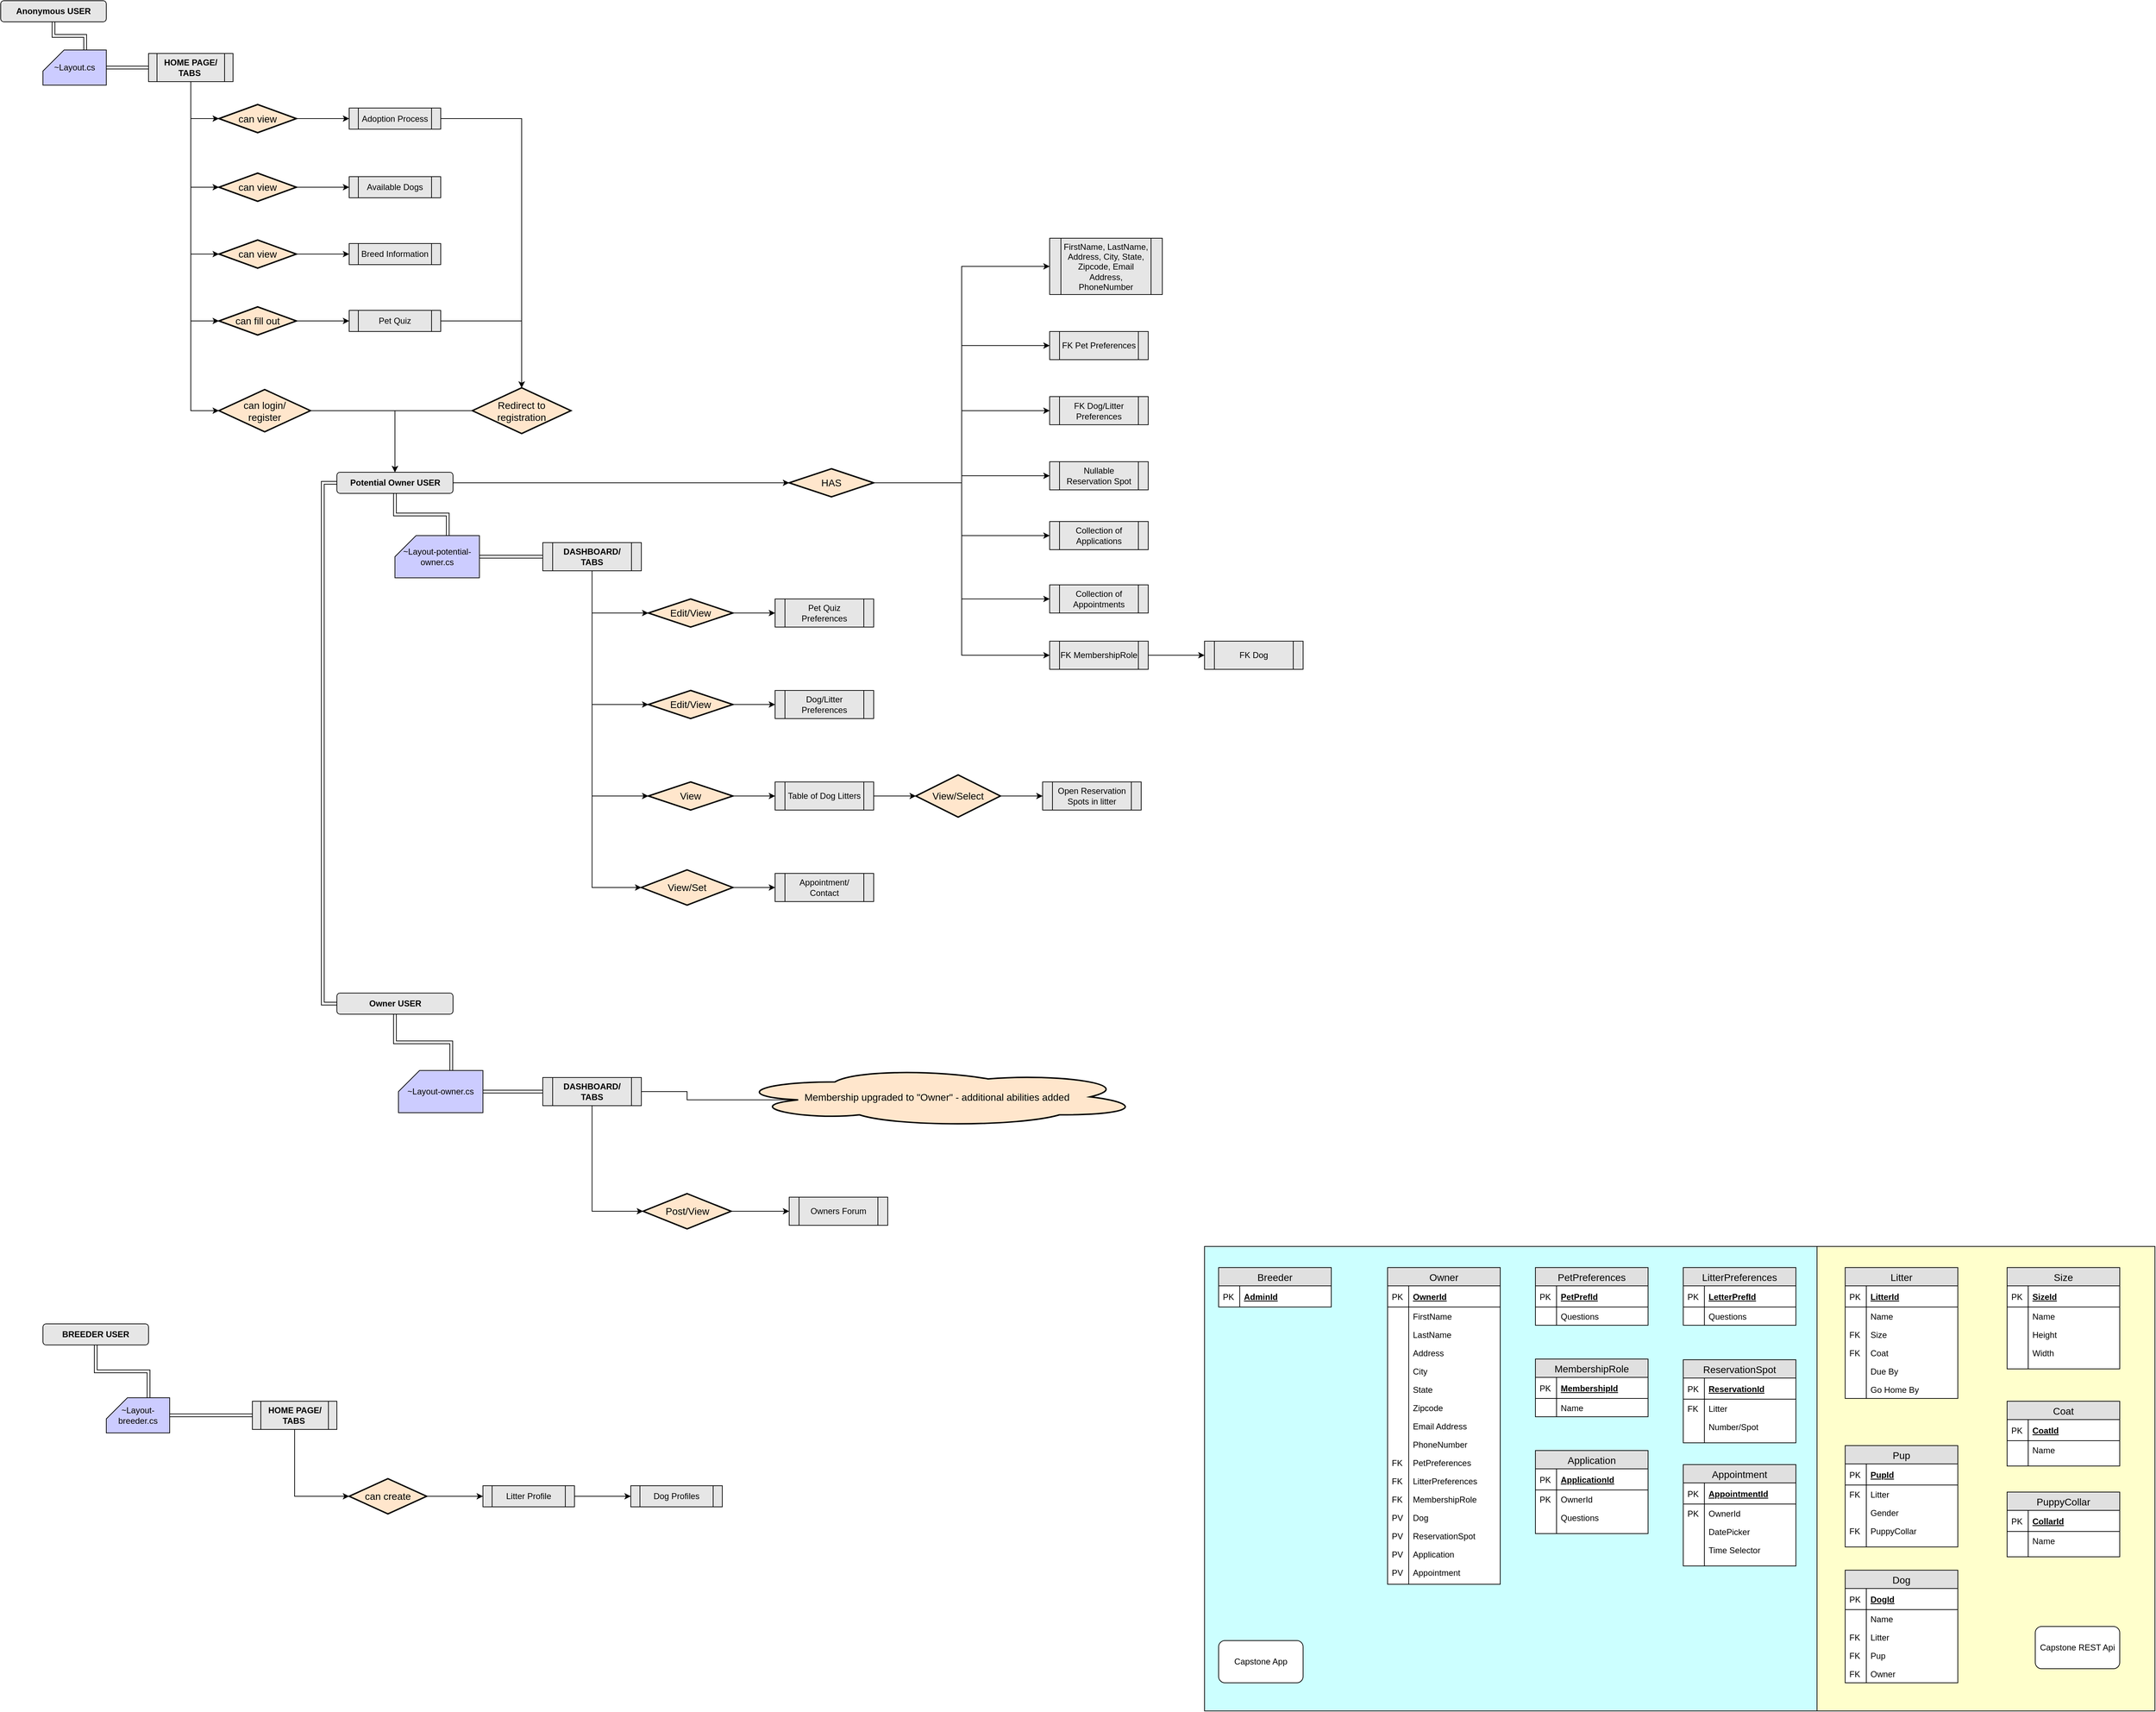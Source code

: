 <mxfile version="12.1.4" type="device" pages="1"><diagram id="kKWtzQ-_KwnlsI81a7Jn" name="Page-1"><mxGraphModel dx="1420" dy="746" grid="1" gridSize="10" guides="1" tooltips="1" connect="1" arrows="1" fold="1" page="1" pageScale="1" pageWidth="850" pageHeight="1100" math="0" shadow="0"><root><mxCell id="0"/><mxCell id="1" parent="0"/><mxCell id="-F5quvhQe3iJNaePUAQc-3" value="" style="whiteSpace=wrap;html=1;fillColor=#CCFFFF;" parent="1" vertex="1"><mxGeometry x="1730" y="1800" width="870" height="660" as="geometry"/></mxCell><mxCell id="-F5quvhQe3iJNaePUAQc-2" value="" style="whiteSpace=wrap;html=1;fillColor=#FFFFCC;" parent="1" vertex="1"><mxGeometry x="2600" y="1800" width="480" height="660" as="geometry"/></mxCell><mxCell id="ZYeT-9xLYxwVmOKjzsUP-3" style="edgeStyle=orthogonalEdgeStyle;shape=link;rounded=0;orthogonalLoop=1;jettySize=auto;html=1;exitX=0.5;exitY=1;exitDx=0;exitDy=0;entryX=0;entryY=0;entryDx=60;entryDy=0;entryPerimeter=0;" parent="1" source="ZYeT-9xLYxwVmOKjzsUP-1" target="ZYeT-9xLYxwVmOKjzsUP-4" edge="1"><mxGeometry relative="1" as="geometry"><mxPoint x="95" y="100" as="targetPoint"/></mxGeometry></mxCell><mxCell id="ZYeT-9xLYxwVmOKjzsUP-1" value="&lt;b&gt;Anonymous USER&lt;/b&gt;" style="rounded=1;whiteSpace=wrap;html=1;fillColor=#E6E6E6;" parent="1" vertex="1"><mxGeometry x="20" y="30" width="150" height="30" as="geometry"/></mxCell><mxCell id="ZYeT-9xLYxwVmOKjzsUP-7" style="edgeStyle=orthogonalEdgeStyle;shape=link;rounded=0;orthogonalLoop=1;jettySize=auto;html=1;exitX=1;exitY=0.5;exitDx=0;exitDy=0;exitPerimeter=0;entryX=0;entryY=0.5;entryDx=0;entryDy=0;" parent="1" source="ZYeT-9xLYxwVmOKjzsUP-4" target="ZYeT-9xLYxwVmOKjzsUP-6" edge="1"><mxGeometry relative="1" as="geometry"/></mxCell><mxCell id="ZYeT-9xLYxwVmOKjzsUP-4" value="&lt;span style=&quot;white-space: normal&quot;&gt;~Layout.cs&lt;/span&gt;" style="shape=card;whiteSpace=wrap;html=1;fillColor=#CCCCFF;" parent="1" vertex="1"><mxGeometry x="80" y="100" width="90" height="50" as="geometry"/></mxCell><mxCell id="ZYeT-9xLYxwVmOKjzsUP-21" style="edgeStyle=orthogonalEdgeStyle;rounded=0;orthogonalLoop=1;jettySize=auto;html=1;exitX=0.5;exitY=1;exitDx=0;exitDy=0;entryX=0;entryY=0.5;entryDx=0;entryDy=0;" parent="1" source="ZYeT-9xLYxwVmOKjzsUP-6" target="ZYeT-9xLYxwVmOKjzsUP-18" edge="1"><mxGeometry relative="1" as="geometry"/></mxCell><mxCell id="ZYeT-9xLYxwVmOKjzsUP-23" style="edgeStyle=orthogonalEdgeStyle;rounded=0;orthogonalLoop=1;jettySize=auto;html=1;exitX=0.5;exitY=1;exitDx=0;exitDy=0;entryX=0;entryY=0.5;entryDx=0;entryDy=0;" parent="1" source="ZYeT-9xLYxwVmOKjzsUP-6" target="ZYeT-9xLYxwVmOKjzsUP-19" edge="1"><mxGeometry relative="1" as="geometry"/></mxCell><mxCell id="ZYeT-9xLYxwVmOKjzsUP-25" style="edgeStyle=orthogonalEdgeStyle;rounded=0;orthogonalLoop=1;jettySize=auto;html=1;exitX=0.5;exitY=1;exitDx=0;exitDy=0;entryX=0;entryY=0.5;entryDx=0;entryDy=0;" parent="1" source="ZYeT-9xLYxwVmOKjzsUP-6" target="ZYeT-9xLYxwVmOKjzsUP-17" edge="1"><mxGeometry relative="1" as="geometry"/></mxCell><mxCell id="ZYeT-9xLYxwVmOKjzsUP-27" style="edgeStyle=orthogonalEdgeStyle;rounded=0;orthogonalLoop=1;jettySize=auto;html=1;exitX=0.5;exitY=1;exitDx=0;exitDy=0;entryX=0;entryY=0.5;entryDx=0;entryDy=0;" parent="1" source="ZYeT-9xLYxwVmOKjzsUP-6" target="ZYeT-9xLYxwVmOKjzsUP-20" edge="1"><mxGeometry relative="1" as="geometry"/></mxCell><mxCell id="ZYeT-9xLYxwVmOKjzsUP-34" style="edgeStyle=orthogonalEdgeStyle;rounded=0;orthogonalLoop=1;jettySize=auto;html=1;exitX=0.5;exitY=1;exitDx=0;exitDy=0;entryX=0;entryY=0.5;entryDx=0;entryDy=0;" parent="1" source="ZYeT-9xLYxwVmOKjzsUP-6" target="ZYeT-9xLYxwVmOKjzsUP-33" edge="1"><mxGeometry relative="1" as="geometry"/></mxCell><mxCell id="ZYeT-9xLYxwVmOKjzsUP-6" value="&lt;b&gt;HOME PAGE/ TABS&amp;nbsp;&lt;/b&gt;" style="shape=process;whiteSpace=wrap;html=1;backgroundOutline=1;fillColor=#E6E6E6;" parent="1" vertex="1"><mxGeometry x="230" y="105" width="120" height="40" as="geometry"/></mxCell><mxCell id="ZYeT-9xLYxwVmOKjzsUP-31" style="edgeStyle=orthogonalEdgeStyle;rounded=0;orthogonalLoop=1;jettySize=auto;html=1;exitX=1;exitY=0.5;exitDx=0;exitDy=0;entryX=0.5;entryY=0;entryDx=0;entryDy=0;" parent="1" source="ZYeT-9xLYxwVmOKjzsUP-8" target="ZYeT-9xLYxwVmOKjzsUP-29" edge="1"><mxGeometry relative="1" as="geometry"/></mxCell><mxCell id="ZYeT-9xLYxwVmOKjzsUP-8" value="Adoption Process" style="shape=process;whiteSpace=wrap;html=1;backgroundOutline=1;fillColor=#E6E6E6;" parent="1" vertex="1"><mxGeometry x="515" y="182.5" width="130" height="30" as="geometry"/></mxCell><mxCell id="ZYeT-9xLYxwVmOKjzsUP-9" value="Available Dogs" style="shape=process;whiteSpace=wrap;html=1;backgroundOutline=1;fillColor=#E6E6E6;" parent="1" vertex="1"><mxGeometry x="515" y="280" width="130" height="30" as="geometry"/></mxCell><mxCell id="ZYeT-9xLYxwVmOKjzsUP-10" value="Breed Information" style="shape=process;whiteSpace=wrap;html=1;backgroundOutline=1;fillColor=#E6E6E6;" parent="1" vertex="1"><mxGeometry x="515" y="375" width="130" height="30" as="geometry"/></mxCell><mxCell id="ZYeT-9xLYxwVmOKjzsUP-32" style="edgeStyle=orthogonalEdgeStyle;rounded=0;orthogonalLoop=1;jettySize=auto;html=1;exitX=1;exitY=0.5;exitDx=0;exitDy=0;entryX=0.5;entryY=0;entryDx=0;entryDy=0;" parent="1" source="ZYeT-9xLYxwVmOKjzsUP-11" target="ZYeT-9xLYxwVmOKjzsUP-29" edge="1"><mxGeometry relative="1" as="geometry"/></mxCell><mxCell id="ZYeT-9xLYxwVmOKjzsUP-11" value="Pet Quiz" style="shape=process;whiteSpace=wrap;html=1;backgroundOutline=1;fillColor=#E6E6E6;" parent="1" vertex="1"><mxGeometry x="515" y="470" width="130" height="30" as="geometry"/></mxCell><mxCell id="ZYeT-9xLYxwVmOKjzsUP-38" style="edgeStyle=orthogonalEdgeStyle;shape=link;rounded=0;orthogonalLoop=1;jettySize=auto;html=1;exitX=0.5;exitY=1;exitDx=0;exitDy=0;entryX=0;entryY=0;entryDx=75;entryDy=0;entryPerimeter=0;" parent="1" source="ZYeT-9xLYxwVmOKjzsUP-16" target="ZYeT-9xLYxwVmOKjzsUP-37" edge="1"><mxGeometry relative="1" as="geometry"/></mxCell><mxCell id="ZYeT-9xLYxwVmOKjzsUP-48" style="edgeStyle=orthogonalEdgeStyle;rounded=0;orthogonalLoop=1;jettySize=auto;html=1;exitX=1;exitY=0.5;exitDx=0;exitDy=0;entryX=0;entryY=0.5;entryDx=0;entryDy=0;" parent="1" source="ZYeT-9xLYxwVmOKjzsUP-16" target="ZYeT-9xLYxwVmOKjzsUP-45" edge="1"><mxGeometry relative="1" as="geometry"/></mxCell><mxCell id="ZYeT-9xLYxwVmOKjzsUP-83" style="edgeStyle=orthogonalEdgeStyle;shape=link;rounded=0;orthogonalLoop=1;jettySize=auto;html=1;exitX=0;exitY=0.5;exitDx=0;exitDy=0;entryX=0;entryY=0.5;entryDx=0;entryDy=0;" parent="1" source="ZYeT-9xLYxwVmOKjzsUP-16" target="ZYeT-9xLYxwVmOKjzsUP-82" edge="1"><mxGeometry relative="1" as="geometry"><mxPoint x="470" y="1420" as="targetPoint"/></mxGeometry></mxCell><mxCell id="ZYeT-9xLYxwVmOKjzsUP-16" value="&lt;b&gt;Potential Owner USER&lt;/b&gt;" style="rounded=1;whiteSpace=wrap;html=1;fillColor=#E6E6E6;" parent="1" vertex="1"><mxGeometry x="497.5" y="700" width="165" height="30" as="geometry"/></mxCell><mxCell id="ZYeT-9xLYxwVmOKjzsUP-26" style="edgeStyle=orthogonalEdgeStyle;rounded=0;orthogonalLoop=1;jettySize=auto;html=1;exitX=1;exitY=0.5;exitDx=0;exitDy=0;" parent="1" source="ZYeT-9xLYxwVmOKjzsUP-17" target="ZYeT-9xLYxwVmOKjzsUP-10" edge="1"><mxGeometry relative="1" as="geometry"/></mxCell><mxCell id="ZYeT-9xLYxwVmOKjzsUP-17" value="can view" style="shape=rhombus;strokeWidth=2;fontSize=17;perimeter=rhombusPerimeter;whiteSpace=wrap;html=1;align=center;fontSize=14;fillColor=#FFE6CC;" parent="1" vertex="1"><mxGeometry x="330" y="370" width="110" height="40" as="geometry"/></mxCell><mxCell id="ZYeT-9xLYxwVmOKjzsUP-22" style="edgeStyle=orthogonalEdgeStyle;rounded=0;orthogonalLoop=1;jettySize=auto;html=1;exitX=1;exitY=0.5;exitDx=0;exitDy=0;entryX=0;entryY=0.5;entryDx=0;entryDy=0;" parent="1" source="ZYeT-9xLYxwVmOKjzsUP-18" target="ZYeT-9xLYxwVmOKjzsUP-8" edge="1"><mxGeometry relative="1" as="geometry"/></mxCell><mxCell id="ZYeT-9xLYxwVmOKjzsUP-18" value="can view" style="shape=rhombus;strokeWidth=2;fontSize=17;perimeter=rhombusPerimeter;whiteSpace=wrap;html=1;align=center;fontSize=14;fillColor=#FFE6CC;" parent="1" vertex="1"><mxGeometry x="330" y="177.5" width="110" height="40" as="geometry"/></mxCell><mxCell id="ZYeT-9xLYxwVmOKjzsUP-24" style="edgeStyle=orthogonalEdgeStyle;rounded=0;orthogonalLoop=1;jettySize=auto;html=1;exitX=1;exitY=0.5;exitDx=0;exitDy=0;entryX=0;entryY=0.5;entryDx=0;entryDy=0;" parent="1" source="ZYeT-9xLYxwVmOKjzsUP-19" target="ZYeT-9xLYxwVmOKjzsUP-9" edge="1"><mxGeometry relative="1" as="geometry"/></mxCell><mxCell id="ZYeT-9xLYxwVmOKjzsUP-19" value="can view" style="shape=rhombus;strokeWidth=2;fontSize=17;perimeter=rhombusPerimeter;whiteSpace=wrap;html=1;align=center;fontSize=14;fillColor=#FFE6CC;" parent="1" vertex="1"><mxGeometry x="330" y="275" width="110" height="40" as="geometry"/></mxCell><mxCell id="ZYeT-9xLYxwVmOKjzsUP-28" style="edgeStyle=orthogonalEdgeStyle;rounded=0;orthogonalLoop=1;jettySize=auto;html=1;exitX=1;exitY=0.5;exitDx=0;exitDy=0;entryX=0;entryY=0.5;entryDx=0;entryDy=0;" parent="1" source="ZYeT-9xLYxwVmOKjzsUP-20" target="ZYeT-9xLYxwVmOKjzsUP-11" edge="1"><mxGeometry relative="1" as="geometry"/></mxCell><mxCell id="ZYeT-9xLYxwVmOKjzsUP-20" value="can fill out" style="shape=rhombus;strokeWidth=2;fontSize=17;perimeter=rhombusPerimeter;whiteSpace=wrap;html=1;align=center;fontSize=14;fillColor=#FFE6CC;" parent="1" vertex="1"><mxGeometry x="330" y="465" width="110" height="40" as="geometry"/></mxCell><mxCell id="ZYeT-9xLYxwVmOKjzsUP-36" style="edgeStyle=orthogonalEdgeStyle;rounded=0;orthogonalLoop=1;jettySize=auto;html=1;exitX=0;exitY=0.5;exitDx=0;exitDy=0;entryX=0.5;entryY=0;entryDx=0;entryDy=0;" parent="1" source="ZYeT-9xLYxwVmOKjzsUP-29" target="ZYeT-9xLYxwVmOKjzsUP-16" edge="1"><mxGeometry relative="1" as="geometry"/></mxCell><mxCell id="ZYeT-9xLYxwVmOKjzsUP-29" value="Redirect to registration" style="shape=rhombus;strokeWidth=2;fontSize=17;perimeter=rhombusPerimeter;whiteSpace=wrap;html=1;align=center;fontSize=14;fillColor=#FFE6CC;" parent="1" vertex="1"><mxGeometry x="690" y="580" width="140" height="65" as="geometry"/></mxCell><mxCell id="ZYeT-9xLYxwVmOKjzsUP-35" style="edgeStyle=orthogonalEdgeStyle;rounded=0;orthogonalLoop=1;jettySize=auto;html=1;exitX=1;exitY=0.5;exitDx=0;exitDy=0;entryX=0.5;entryY=0;entryDx=0;entryDy=0;" parent="1" source="ZYeT-9xLYxwVmOKjzsUP-33" target="ZYeT-9xLYxwVmOKjzsUP-16" edge="1"><mxGeometry relative="1" as="geometry"/></mxCell><mxCell id="ZYeT-9xLYxwVmOKjzsUP-33" value="can login/&lt;br&gt;register" style="shape=rhombus;strokeWidth=2;fontSize=17;perimeter=rhombusPerimeter;whiteSpace=wrap;html=1;align=center;fontSize=14;fillColor=#FFE6CC;" parent="1" vertex="1"><mxGeometry x="330" y="582.5" width="130" height="60" as="geometry"/></mxCell><mxCell id="ZYeT-9xLYxwVmOKjzsUP-40" style="edgeStyle=orthogonalEdgeStyle;shape=link;rounded=0;orthogonalLoop=1;jettySize=auto;html=1;exitX=1;exitY=0.5;exitDx=0;exitDy=0;exitPerimeter=0;entryX=0;entryY=0.5;entryDx=0;entryDy=0;" parent="1" source="ZYeT-9xLYxwVmOKjzsUP-37" target="ZYeT-9xLYxwVmOKjzsUP-39" edge="1"><mxGeometry relative="1" as="geometry"/></mxCell><mxCell id="ZYeT-9xLYxwVmOKjzsUP-37" value="&lt;span style=&quot;white-space: normal&quot;&gt;~Layout-potential-owner.cs&lt;/span&gt;" style="shape=card;whiteSpace=wrap;html=1;fillColor=#CCCCFF;" parent="1" vertex="1"><mxGeometry x="580" y="790" width="120" height="60" as="geometry"/></mxCell><mxCell id="ZYeT-9xLYxwVmOKjzsUP-46" style="edgeStyle=orthogonalEdgeStyle;rounded=0;orthogonalLoop=1;jettySize=auto;html=1;exitX=0.5;exitY=1;exitDx=0;exitDy=0;entryX=0;entryY=0.5;entryDx=0;entryDy=0;" parent="1" source="ZYeT-9xLYxwVmOKjzsUP-39" target="ZYeT-9xLYxwVmOKjzsUP-44" edge="1"><mxGeometry relative="1" as="geometry"/></mxCell><mxCell id="ZYeT-9xLYxwVmOKjzsUP-53" style="edgeStyle=orthogonalEdgeStyle;rounded=0;orthogonalLoop=1;jettySize=auto;html=1;exitX=0.5;exitY=1;exitDx=0;exitDy=0;entryX=0;entryY=0.5;entryDx=0;entryDy=0;" parent="1" source="ZYeT-9xLYxwVmOKjzsUP-39" target="ZYeT-9xLYxwVmOKjzsUP-52" edge="1"><mxGeometry relative="1" as="geometry"/></mxCell><mxCell id="ZYeT-9xLYxwVmOKjzsUP-59" style="edgeStyle=orthogonalEdgeStyle;rounded=0;orthogonalLoop=1;jettySize=auto;html=1;exitX=0.5;exitY=1;exitDx=0;exitDy=0;entryX=0;entryY=0.5;entryDx=0;entryDy=0;" parent="1" source="ZYeT-9xLYxwVmOKjzsUP-39" target="ZYeT-9xLYxwVmOKjzsUP-57" edge="1"><mxGeometry relative="1" as="geometry"/></mxCell><mxCell id="ZYeT-9xLYxwVmOKjzsUP-74" style="edgeStyle=orthogonalEdgeStyle;rounded=0;orthogonalLoop=1;jettySize=auto;html=1;exitX=0.5;exitY=1;exitDx=0;exitDy=0;entryX=0;entryY=0.5;entryDx=0;entryDy=0;" parent="1" source="ZYeT-9xLYxwVmOKjzsUP-39" target="ZYeT-9xLYxwVmOKjzsUP-73" edge="1"><mxGeometry relative="1" as="geometry"/></mxCell><mxCell id="ZYeT-9xLYxwVmOKjzsUP-39" value="&lt;b&gt;DASHBOARD/ TABS&lt;/b&gt;" style="shape=process;whiteSpace=wrap;html=1;backgroundOutline=1;fillColor=#E6E6E6;" parent="1" vertex="1"><mxGeometry x="790" y="800" width="140" height="40" as="geometry"/></mxCell><mxCell id="ZYeT-9xLYxwVmOKjzsUP-41" value="Pet Quiz Preferences" style="shape=process;whiteSpace=wrap;html=1;backgroundOutline=1;fillColor=#E6E6E6;" parent="1" vertex="1"><mxGeometry x="1120" y="880" width="140" height="40" as="geometry"/></mxCell><mxCell id="ZYeT-9xLYxwVmOKjzsUP-47" style="edgeStyle=orthogonalEdgeStyle;rounded=0;orthogonalLoop=1;jettySize=auto;html=1;exitX=1;exitY=0.5;exitDx=0;exitDy=0;entryX=0;entryY=0.5;entryDx=0;entryDy=0;" parent="1" source="ZYeT-9xLYxwVmOKjzsUP-44" target="ZYeT-9xLYxwVmOKjzsUP-41" edge="1"><mxGeometry relative="1" as="geometry"/></mxCell><mxCell id="ZYeT-9xLYxwVmOKjzsUP-44" value="Edit/View" style="shape=rhombus;strokeWidth=2;fontSize=17;perimeter=rhombusPerimeter;whiteSpace=wrap;html=1;align=center;fontSize=14;fillColor=#FFE6CC;" parent="1" vertex="1"><mxGeometry x="940" y="880" width="120" height="40" as="geometry"/></mxCell><mxCell id="ZYeT-9xLYxwVmOKjzsUP-50" style="edgeStyle=orthogonalEdgeStyle;rounded=0;orthogonalLoop=1;jettySize=auto;html=1;exitX=1;exitY=0.5;exitDx=0;exitDy=0;entryX=0;entryY=0.5;entryDx=0;entryDy=0;" parent="1" source="ZYeT-9xLYxwVmOKjzsUP-45" target="ZYeT-9xLYxwVmOKjzsUP-49" edge="1"><mxGeometry relative="1" as="geometry"/></mxCell><mxCell id="ZYeT-9xLYxwVmOKjzsUP-56" style="edgeStyle=orthogonalEdgeStyle;rounded=0;orthogonalLoop=1;jettySize=auto;html=1;exitX=1;exitY=0.5;exitDx=0;exitDy=0;entryX=0;entryY=0.5;entryDx=0;entryDy=0;" parent="1" source="ZYeT-9xLYxwVmOKjzsUP-45" target="ZYeT-9xLYxwVmOKjzsUP-55" edge="1"><mxGeometry relative="1" as="geometry"/></mxCell><mxCell id="ZYeT-9xLYxwVmOKjzsUP-66" style="edgeStyle=orthogonalEdgeStyle;rounded=0;orthogonalLoop=1;jettySize=auto;html=1;exitX=1;exitY=0.5;exitDx=0;exitDy=0;entryX=0;entryY=0.5;entryDx=0;entryDy=0;" parent="1" source="ZYeT-9xLYxwVmOKjzsUP-45" target="ZYeT-9xLYxwVmOKjzsUP-65" edge="1"><mxGeometry relative="1" as="geometry"/></mxCell><mxCell id="ZYeT-9xLYxwVmOKjzsUP-69" style="edgeStyle=orthogonalEdgeStyle;rounded=0;orthogonalLoop=1;jettySize=auto;html=1;exitX=1;exitY=0.5;exitDx=0;exitDy=0;entryX=0;entryY=0.5;entryDx=0;entryDy=0;" parent="1" source="ZYeT-9xLYxwVmOKjzsUP-45" target="ZYeT-9xLYxwVmOKjzsUP-68" edge="1"><mxGeometry relative="1" as="geometry"/></mxCell><mxCell id="ZYeT-9xLYxwVmOKjzsUP-71" style="edgeStyle=orthogonalEdgeStyle;rounded=0;orthogonalLoop=1;jettySize=auto;html=1;exitX=1;exitY=0.5;exitDx=0;exitDy=0;entryX=0;entryY=0.5;entryDx=0;entryDy=0;" parent="1" source="ZYeT-9xLYxwVmOKjzsUP-45" target="ZYeT-9xLYxwVmOKjzsUP-70" edge="1"><mxGeometry relative="1" as="geometry"/></mxCell><mxCell id="ZYeT-9xLYxwVmOKjzsUP-77" style="edgeStyle=orthogonalEdgeStyle;rounded=0;orthogonalLoop=1;jettySize=auto;html=1;exitX=1;exitY=0.5;exitDx=0;exitDy=0;entryX=0;entryY=0.5;entryDx=0;entryDy=0;" parent="1" source="ZYeT-9xLYxwVmOKjzsUP-45" target="ZYeT-9xLYxwVmOKjzsUP-76" edge="1"><mxGeometry relative="1" as="geometry"/></mxCell><mxCell id="ZYeT-9xLYxwVmOKjzsUP-79" style="edgeStyle=orthogonalEdgeStyle;rounded=0;orthogonalLoop=1;jettySize=auto;html=1;exitX=1;exitY=0.5;exitDx=0;exitDy=0;entryX=0;entryY=0.5;entryDx=0;entryDy=0;" parent="1" source="ZYeT-9xLYxwVmOKjzsUP-45" target="ZYeT-9xLYxwVmOKjzsUP-78" edge="1"><mxGeometry relative="1" as="geometry"/></mxCell><mxCell id="ZYeT-9xLYxwVmOKjzsUP-45" value="HAS" style="shape=rhombus;strokeWidth=2;fontSize=17;perimeter=rhombusPerimeter;whiteSpace=wrap;html=1;align=center;fontSize=14;fillColor=#FFE6CC;" parent="1" vertex="1"><mxGeometry x="1140" y="695" width="120" height="40" as="geometry"/></mxCell><mxCell id="ZYeT-9xLYxwVmOKjzsUP-49" value="FK Pet Preferences" style="shape=process;whiteSpace=wrap;html=1;backgroundOutline=1;fillColor=#E6E6E6;" parent="1" vertex="1"><mxGeometry x="1510" y="500" width="140" height="40" as="geometry"/></mxCell><mxCell id="ZYeT-9xLYxwVmOKjzsUP-51" value="Dog/Litter Preferences" style="shape=process;whiteSpace=wrap;html=1;backgroundOutline=1;fillColor=#E6E6E6;" parent="1" vertex="1"><mxGeometry x="1120" y="1010" width="140" height="40" as="geometry"/></mxCell><mxCell id="ZYeT-9xLYxwVmOKjzsUP-54" style="edgeStyle=orthogonalEdgeStyle;rounded=0;orthogonalLoop=1;jettySize=auto;html=1;exitX=1;exitY=0.5;exitDx=0;exitDy=0;entryX=0;entryY=0.5;entryDx=0;entryDy=0;" parent="1" source="ZYeT-9xLYxwVmOKjzsUP-52" target="ZYeT-9xLYxwVmOKjzsUP-51" edge="1"><mxGeometry relative="1" as="geometry"/></mxCell><mxCell id="ZYeT-9xLYxwVmOKjzsUP-52" value="Edit/View" style="shape=rhombus;strokeWidth=2;fontSize=17;perimeter=rhombusPerimeter;whiteSpace=wrap;html=1;align=center;fontSize=14;fillColor=#FFE6CC;" parent="1" vertex="1"><mxGeometry x="940" y="1010" width="120" height="40" as="geometry"/></mxCell><mxCell id="ZYeT-9xLYxwVmOKjzsUP-55" value="FK Dog/Litter Preferences" style="shape=process;whiteSpace=wrap;html=1;backgroundOutline=1;fillColor=#E6E6E6;" parent="1" vertex="1"><mxGeometry x="1510" y="592.5" width="140" height="40" as="geometry"/></mxCell><mxCell id="ZYeT-9xLYxwVmOKjzsUP-60" style="edgeStyle=orthogonalEdgeStyle;rounded=0;orthogonalLoop=1;jettySize=auto;html=1;exitX=1;exitY=0.5;exitDx=0;exitDy=0;entryX=0;entryY=0.5;entryDx=0;entryDy=0;" parent="1" source="ZYeT-9xLYxwVmOKjzsUP-57" target="ZYeT-9xLYxwVmOKjzsUP-58" edge="1"><mxGeometry relative="1" as="geometry"/></mxCell><mxCell id="ZYeT-9xLYxwVmOKjzsUP-57" value="View" style="shape=rhombus;strokeWidth=2;fontSize=17;perimeter=rhombusPerimeter;whiteSpace=wrap;html=1;align=center;fontSize=14;fillColor=#FFE6CC;" parent="1" vertex="1"><mxGeometry x="940" y="1140" width="120" height="40" as="geometry"/></mxCell><mxCell id="ZYeT-9xLYxwVmOKjzsUP-67" style="edgeStyle=orthogonalEdgeStyle;rounded=0;orthogonalLoop=1;jettySize=auto;html=1;exitX=1;exitY=0.5;exitDx=0;exitDy=0;entryX=0;entryY=0.5;entryDx=0;entryDy=0;" parent="1" source="ZYeT-9xLYxwVmOKjzsUP-58" target="ZYeT-9xLYxwVmOKjzsUP-62" edge="1"><mxGeometry relative="1" as="geometry"/></mxCell><mxCell id="ZYeT-9xLYxwVmOKjzsUP-58" value="Table of Dog Litters" style="shape=process;whiteSpace=wrap;html=1;backgroundOutline=1;fillColor=#E6E6E6;" parent="1" vertex="1"><mxGeometry x="1120" y="1140" width="140" height="40" as="geometry"/></mxCell><mxCell id="ZYeT-9xLYxwVmOKjzsUP-61" value="Open Reservation Spots in litter" style="shape=process;whiteSpace=wrap;html=1;backgroundOutline=1;fillColor=#E6E6E6;" parent="1" vertex="1"><mxGeometry x="1500" y="1140" width="140" height="40" as="geometry"/></mxCell><mxCell id="ZYeT-9xLYxwVmOKjzsUP-64" style="edgeStyle=orthogonalEdgeStyle;rounded=0;orthogonalLoop=1;jettySize=auto;html=1;exitX=1;exitY=0.5;exitDx=0;exitDy=0;" parent="1" source="ZYeT-9xLYxwVmOKjzsUP-62" target="ZYeT-9xLYxwVmOKjzsUP-61" edge="1"><mxGeometry relative="1" as="geometry"/></mxCell><mxCell id="ZYeT-9xLYxwVmOKjzsUP-62" value="View/Select" style="shape=rhombus;strokeWidth=2;fontSize=17;perimeter=rhombusPerimeter;whiteSpace=wrap;html=1;align=center;fontSize=14;fillColor=#FFE6CC;" parent="1" vertex="1"><mxGeometry x="1320" y="1130" width="120" height="60" as="geometry"/></mxCell><mxCell id="ZYeT-9xLYxwVmOKjzsUP-65" value="Nullable Reservation Spot" style="shape=process;whiteSpace=wrap;html=1;backgroundOutline=1;fillColor=#E6E6E6;" parent="1" vertex="1"><mxGeometry x="1510" y="685" width="140" height="40" as="geometry"/></mxCell><mxCell id="ZYeT-9xLYxwVmOKjzsUP-68" value="Collection of Applications" style="shape=process;whiteSpace=wrap;html=1;backgroundOutline=1;fillColor=#E6E6E6;" parent="1" vertex="1"><mxGeometry x="1510" y="770" width="140" height="40" as="geometry"/></mxCell><mxCell id="ZYeT-9xLYxwVmOKjzsUP-70" value="FirstName, LastName, Address, City, State, Zipcode, Email Address, PhoneNumber" style="shape=process;whiteSpace=wrap;html=1;backgroundOutline=1;fillColor=#E6E6E6;" parent="1" vertex="1"><mxGeometry x="1510" y="367.5" width="160" height="80" as="geometry"/></mxCell><mxCell id="ZYeT-9xLYxwVmOKjzsUP-72" value="Appointment/ Contact" style="shape=process;whiteSpace=wrap;html=1;backgroundOutline=1;fillColor=#E6E6E6;" parent="1" vertex="1"><mxGeometry x="1120" y="1270" width="140" height="40" as="geometry"/></mxCell><mxCell id="ZYeT-9xLYxwVmOKjzsUP-75" style="edgeStyle=orthogonalEdgeStyle;rounded=0;orthogonalLoop=1;jettySize=auto;html=1;exitX=1;exitY=0.5;exitDx=0;exitDy=0;entryX=0;entryY=0.5;entryDx=0;entryDy=0;" parent="1" source="ZYeT-9xLYxwVmOKjzsUP-73" target="ZYeT-9xLYxwVmOKjzsUP-72" edge="1"><mxGeometry relative="1" as="geometry"/></mxCell><mxCell id="ZYeT-9xLYxwVmOKjzsUP-73" value="View/Set" style="shape=rhombus;strokeWidth=2;fontSize=17;perimeter=rhombusPerimeter;whiteSpace=wrap;html=1;align=center;fontSize=14;fillColor=#FFE6CC;" parent="1" vertex="1"><mxGeometry x="930" y="1265" width="130" height="50" as="geometry"/></mxCell><mxCell id="ZYeT-9xLYxwVmOKjzsUP-76" value="Collection of Appointments" style="shape=process;whiteSpace=wrap;html=1;backgroundOutline=1;fillColor=#E6E6E6;" parent="1" vertex="1"><mxGeometry x="1510" y="860" width="140" height="40" as="geometry"/></mxCell><mxCell id="ZYeT-9xLYxwVmOKjzsUP-81" style="edgeStyle=orthogonalEdgeStyle;rounded=0;orthogonalLoop=1;jettySize=auto;html=1;exitX=1;exitY=0.5;exitDx=0;exitDy=0;entryX=0;entryY=0.5;entryDx=0;entryDy=0;" parent="1" source="ZYeT-9xLYxwVmOKjzsUP-78" target="ZYeT-9xLYxwVmOKjzsUP-80" edge="1"><mxGeometry relative="1" as="geometry"/></mxCell><mxCell id="ZYeT-9xLYxwVmOKjzsUP-78" value="FK MembershipRole" style="shape=process;whiteSpace=wrap;html=1;backgroundOutline=1;fillColor=#E6E6E6;" parent="1" vertex="1"><mxGeometry x="1510" y="940" width="140" height="40" as="geometry"/></mxCell><mxCell id="ZYeT-9xLYxwVmOKjzsUP-80" value="FK Dog" style="shape=process;whiteSpace=wrap;html=1;backgroundOutline=1;fillColor=#E6E6E6;" parent="1" vertex="1"><mxGeometry x="1730" y="940" width="140" height="40" as="geometry"/></mxCell><mxCell id="ZYeT-9xLYxwVmOKjzsUP-85" style="edgeStyle=orthogonalEdgeStyle;shape=link;rounded=0;orthogonalLoop=1;jettySize=auto;html=1;exitX=0.5;exitY=1;exitDx=0;exitDy=0;entryX=0;entryY=0;entryDx=75;entryDy=0;entryPerimeter=0;" parent="1" source="ZYeT-9xLYxwVmOKjzsUP-82" target="ZYeT-9xLYxwVmOKjzsUP-84" edge="1"><mxGeometry relative="1" as="geometry"/></mxCell><mxCell id="ZYeT-9xLYxwVmOKjzsUP-82" value="&lt;b&gt;Owner USER&lt;/b&gt;" style="rounded=1;whiteSpace=wrap;html=1;fillColor=#E6E6E6;" parent="1" vertex="1"><mxGeometry x="497.5" y="1440" width="165" height="30" as="geometry"/></mxCell><mxCell id="ZYeT-9xLYxwVmOKjzsUP-87" style="edgeStyle=orthogonalEdgeStyle;shape=link;rounded=0;orthogonalLoop=1;jettySize=auto;html=1;exitX=1;exitY=0.5;exitDx=0;exitDy=0;exitPerimeter=0;entryX=0;entryY=0.5;entryDx=0;entryDy=0;" parent="1" source="ZYeT-9xLYxwVmOKjzsUP-84" target="ZYeT-9xLYxwVmOKjzsUP-86" edge="1"><mxGeometry relative="1" as="geometry"/></mxCell><mxCell id="ZYeT-9xLYxwVmOKjzsUP-84" value="&lt;span style=&quot;white-space: normal&quot;&gt;~Layout-owner.cs&lt;/span&gt;" style="shape=card;whiteSpace=wrap;html=1;fillColor=#CCCCFF;" parent="1" vertex="1"><mxGeometry x="585" y="1550" width="120" height="60" as="geometry"/></mxCell><mxCell id="ZYeT-9xLYxwVmOKjzsUP-89" style="edgeStyle=orthogonalEdgeStyle;rounded=0;orthogonalLoop=1;jettySize=auto;html=1;exitX=1;exitY=0.5;exitDx=0;exitDy=0;entryX=0.16;entryY=0.55;entryDx=0;entryDy=0;entryPerimeter=0;" parent="1" source="ZYeT-9xLYxwVmOKjzsUP-86" target="ZYeT-9xLYxwVmOKjzsUP-88" edge="1"><mxGeometry relative="1" as="geometry"/></mxCell><mxCell id="ZYeT-9xLYxwVmOKjzsUP-91" style="edgeStyle=orthogonalEdgeStyle;rounded=0;orthogonalLoop=1;jettySize=auto;html=1;exitX=0.5;exitY=1;exitDx=0;exitDy=0;entryX=0;entryY=0.5;entryDx=0;entryDy=0;" parent="1" source="ZYeT-9xLYxwVmOKjzsUP-86" target="ZYeT-9xLYxwVmOKjzsUP-90" edge="1"><mxGeometry relative="1" as="geometry"/></mxCell><mxCell id="ZYeT-9xLYxwVmOKjzsUP-86" value="&lt;b&gt;DASHBOARD/ TABS&lt;/b&gt;" style="shape=process;whiteSpace=wrap;html=1;backgroundOutline=1;fillColor=#E6E6E6;" parent="1" vertex="1"><mxGeometry x="790" y="1560" width="140" height="40" as="geometry"/></mxCell><mxCell id="ZYeT-9xLYxwVmOKjzsUP-88" value="Membership upgraded to &quot;Owner&quot; - additional abilities added" style="ellipse;shape=cloud;strokeWidth=2;fontSize=14;whiteSpace=wrap;html=1;align=center;fillColor=#FFE6CC;" parent="1" vertex="1"><mxGeometry x="1060" y="1545" width="580" height="85" as="geometry"/></mxCell><mxCell id="ZYeT-9xLYxwVmOKjzsUP-93" style="edgeStyle=orthogonalEdgeStyle;rounded=0;orthogonalLoop=1;jettySize=auto;html=1;exitX=1;exitY=0.5;exitDx=0;exitDy=0;entryX=0;entryY=0.5;entryDx=0;entryDy=0;" parent="1" source="ZYeT-9xLYxwVmOKjzsUP-90" target="ZYeT-9xLYxwVmOKjzsUP-92" edge="1"><mxGeometry relative="1" as="geometry"/></mxCell><mxCell id="ZYeT-9xLYxwVmOKjzsUP-90" value="Post/View" style="shape=rhombus;strokeWidth=2;fontSize=17;perimeter=rhombusPerimeter;whiteSpace=wrap;html=1;align=center;fontSize=14;fillColor=#FFE6CC;" parent="1" vertex="1"><mxGeometry x="932.5" y="1725" width="125" height="50" as="geometry"/></mxCell><mxCell id="ZYeT-9xLYxwVmOKjzsUP-92" value="Owners Forum" style="shape=process;whiteSpace=wrap;html=1;backgroundOutline=1;fillColor=#E6E6E6;" parent="1" vertex="1"><mxGeometry x="1140" y="1730" width="140" height="40" as="geometry"/></mxCell><mxCell id="ZYeT-9xLYxwVmOKjzsUP-94" style="edgeStyle=orthogonalEdgeStyle;shape=link;rounded=0;orthogonalLoop=1;jettySize=auto;html=1;exitX=0.5;exitY=1;exitDx=0;exitDy=0;entryX=0;entryY=0;entryDx=60;entryDy=0;entryPerimeter=0;" parent="1" source="ZYeT-9xLYxwVmOKjzsUP-95" target="ZYeT-9xLYxwVmOKjzsUP-97" edge="1"><mxGeometry relative="1" as="geometry"><mxPoint x="225" y="2060" as="targetPoint"/></mxGeometry></mxCell><mxCell id="ZYeT-9xLYxwVmOKjzsUP-95" value="&lt;b&gt;BREEDER USER&lt;/b&gt;" style="rounded=1;whiteSpace=wrap;html=1;fillColor=#E6E6E6;" parent="1" vertex="1"><mxGeometry x="80" y="1910" width="150" height="30" as="geometry"/></mxCell><mxCell id="ZYeT-9xLYxwVmOKjzsUP-96" style="edgeStyle=orthogonalEdgeStyle;shape=link;rounded=0;orthogonalLoop=1;jettySize=auto;html=1;exitX=1;exitY=0.5;exitDx=0;exitDy=0;exitPerimeter=0;entryX=0;entryY=0.5;entryDx=0;entryDy=0;" parent="1" source="ZYeT-9xLYxwVmOKjzsUP-97" target="ZYeT-9xLYxwVmOKjzsUP-98" edge="1"><mxGeometry relative="1" as="geometry"/></mxCell><mxCell id="ZYeT-9xLYxwVmOKjzsUP-97" value="&lt;span style=&quot;white-space: normal&quot;&gt;~Layout-breeder.cs&lt;/span&gt;" style="shape=card;whiteSpace=wrap;html=1;fillColor=#CCCCFF;" parent="1" vertex="1"><mxGeometry x="170" y="2015" width="90" height="50" as="geometry"/></mxCell><mxCell id="ZYeT-9xLYxwVmOKjzsUP-102" style="edgeStyle=orthogonalEdgeStyle;rounded=0;orthogonalLoop=1;jettySize=auto;html=1;exitX=0.5;exitY=1;exitDx=0;exitDy=0;entryX=0;entryY=0.5;entryDx=0;entryDy=0;" parent="1" source="ZYeT-9xLYxwVmOKjzsUP-98" target="ZYeT-9xLYxwVmOKjzsUP-101" edge="1"><mxGeometry relative="1" as="geometry"/></mxCell><mxCell id="ZYeT-9xLYxwVmOKjzsUP-98" value="&lt;b&gt;HOME PAGE/ TABS&amp;nbsp;&lt;/b&gt;" style="shape=process;whiteSpace=wrap;html=1;backgroundOutline=1;fillColor=#E6E6E6;" parent="1" vertex="1"><mxGeometry x="377.5" y="2020" width="120" height="40" as="geometry"/></mxCell><mxCell id="ZYeT-9xLYxwVmOKjzsUP-104" style="edgeStyle=orthogonalEdgeStyle;rounded=0;orthogonalLoop=1;jettySize=auto;html=1;exitX=1;exitY=0.5;exitDx=0;exitDy=0;entryX=0;entryY=0.5;entryDx=0;entryDy=0;" parent="1" source="ZYeT-9xLYxwVmOKjzsUP-99" target="ZYeT-9xLYxwVmOKjzsUP-103" edge="1"><mxGeometry relative="1" as="geometry"/></mxCell><mxCell id="ZYeT-9xLYxwVmOKjzsUP-99" value="Litter Profile" style="shape=process;whiteSpace=wrap;html=1;backgroundOutline=1;fillColor=#E6E6E6;" parent="1" vertex="1"><mxGeometry x="705" y="2140" width="130" height="30" as="geometry"/></mxCell><mxCell id="ZYeT-9xLYxwVmOKjzsUP-100" style="edgeStyle=orthogonalEdgeStyle;rounded=0;orthogonalLoop=1;jettySize=auto;html=1;exitX=1;exitY=0.5;exitDx=0;exitDy=0;entryX=0;entryY=0.5;entryDx=0;entryDy=0;" parent="1" source="ZYeT-9xLYxwVmOKjzsUP-101" target="ZYeT-9xLYxwVmOKjzsUP-99" edge="1"><mxGeometry relative="1" as="geometry"/></mxCell><mxCell id="ZYeT-9xLYxwVmOKjzsUP-101" value="can create" style="shape=rhombus;strokeWidth=2;fontSize=17;perimeter=rhombusPerimeter;whiteSpace=wrap;html=1;align=center;fontSize=14;fillColor=#FFE6CC;" parent="1" vertex="1"><mxGeometry x="515" y="2130" width="110" height="50" as="geometry"/></mxCell><mxCell id="ZYeT-9xLYxwVmOKjzsUP-103" value="Dog Profiles" style="shape=process;whiteSpace=wrap;html=1;backgroundOutline=1;fillColor=#E6E6E6;" parent="1" vertex="1"><mxGeometry x="915" y="2140" width="130" height="30" as="geometry"/></mxCell><mxCell id="ZYeT-9xLYxwVmOKjzsUP-105" value="Breeder" style="swimlane;fontStyle=0;childLayout=stackLayout;horizontal=1;startSize=26;fillColor=#e0e0e0;horizontalStack=0;resizeParent=1;resizeParentMax=0;resizeLast=0;collapsible=1;marginBottom=0;swimlaneFillColor=#ffffff;align=center;fontSize=14;" parent="1" vertex="1"><mxGeometry x="1750" y="1830" width="160" height="56" as="geometry"/></mxCell><mxCell id="ZYeT-9xLYxwVmOKjzsUP-106" value="AdminId" style="shape=partialRectangle;top=0;left=0;right=0;bottom=1;align=left;verticalAlign=middle;fillColor=none;spacingLeft=34;spacingRight=4;overflow=hidden;rotatable=0;points=[[0,0.5],[1,0.5]];portConstraint=eastwest;dropTarget=0;fontStyle=5;fontSize=12;" parent="ZYeT-9xLYxwVmOKjzsUP-105" vertex="1"><mxGeometry y="26" width="160" height="30" as="geometry"/></mxCell><mxCell id="ZYeT-9xLYxwVmOKjzsUP-107" value="PK" style="shape=partialRectangle;top=0;left=0;bottom=0;fillColor=none;align=left;verticalAlign=middle;spacingLeft=4;spacingRight=4;overflow=hidden;rotatable=0;points=[];portConstraint=eastwest;part=1;fontSize=12;" parent="ZYeT-9xLYxwVmOKjzsUP-106" vertex="1" connectable="0"><mxGeometry width="30" height="30" as="geometry"/></mxCell><mxCell id="ZYeT-9xLYxwVmOKjzsUP-116" value="Owner" style="swimlane;fontStyle=0;childLayout=stackLayout;horizontal=1;startSize=26;fillColor=#e0e0e0;horizontalStack=0;resizeParent=1;resizeParentMax=0;resizeLast=0;collapsible=1;marginBottom=0;swimlaneFillColor=#ffffff;align=center;fontSize=14;" parent="1" vertex="1"><mxGeometry x="1990" y="1830" width="160" height="450" as="geometry"/></mxCell><mxCell id="ZYeT-9xLYxwVmOKjzsUP-117" value="OwnerId" style="shape=partialRectangle;top=0;left=0;right=0;bottom=1;align=left;verticalAlign=middle;fillColor=none;spacingLeft=34;spacingRight=4;overflow=hidden;rotatable=0;points=[[0,0.5],[1,0.5]];portConstraint=eastwest;dropTarget=0;fontStyle=5;fontSize=12;" parent="ZYeT-9xLYxwVmOKjzsUP-116" vertex="1"><mxGeometry y="26" width="160" height="30" as="geometry"/></mxCell><mxCell id="ZYeT-9xLYxwVmOKjzsUP-118" value="PK" style="shape=partialRectangle;top=0;left=0;bottom=0;fillColor=none;align=left;verticalAlign=middle;spacingLeft=4;spacingRight=4;overflow=hidden;rotatable=0;points=[];portConstraint=eastwest;part=1;fontSize=12;" parent="ZYeT-9xLYxwVmOKjzsUP-117" vertex="1" connectable="0"><mxGeometry width="30" height="30" as="geometry"/></mxCell><mxCell id="ZYeT-9xLYxwVmOKjzsUP-119" value="FirstName" style="shape=partialRectangle;top=0;left=0;right=0;bottom=0;align=left;verticalAlign=top;fillColor=none;spacingLeft=34;spacingRight=4;overflow=hidden;rotatable=0;points=[[0,0.5],[1,0.5]];portConstraint=eastwest;dropTarget=0;fontSize=12;" parent="ZYeT-9xLYxwVmOKjzsUP-116" vertex="1"><mxGeometry y="56" width="160" height="26" as="geometry"/></mxCell><mxCell id="ZYeT-9xLYxwVmOKjzsUP-120" value="" style="shape=partialRectangle;top=0;left=0;bottom=0;fillColor=none;align=left;verticalAlign=top;spacingLeft=4;spacingRight=4;overflow=hidden;rotatable=0;points=[];portConstraint=eastwest;part=1;fontSize=12;" parent="ZYeT-9xLYxwVmOKjzsUP-119" vertex="1" connectable="0"><mxGeometry width="30" height="26" as="geometry"/></mxCell><mxCell id="ZYeT-9xLYxwVmOKjzsUP-121" value="LastName" style="shape=partialRectangle;top=0;left=0;right=0;bottom=0;align=left;verticalAlign=top;fillColor=none;spacingLeft=34;spacingRight=4;overflow=hidden;rotatable=0;points=[[0,0.5],[1,0.5]];portConstraint=eastwest;dropTarget=0;fontSize=12;" parent="ZYeT-9xLYxwVmOKjzsUP-116" vertex="1"><mxGeometry y="82" width="160" height="26" as="geometry"/></mxCell><mxCell id="ZYeT-9xLYxwVmOKjzsUP-122" value="" style="shape=partialRectangle;top=0;left=0;bottom=0;fillColor=none;align=left;verticalAlign=top;spacingLeft=4;spacingRight=4;overflow=hidden;rotatable=0;points=[];portConstraint=eastwest;part=1;fontSize=12;" parent="ZYeT-9xLYxwVmOKjzsUP-121" vertex="1" connectable="0"><mxGeometry width="30" height="26" as="geometry"/></mxCell><mxCell id="ZYeT-9xLYxwVmOKjzsUP-123" value="Address" style="shape=partialRectangle;top=0;left=0;right=0;bottom=0;align=left;verticalAlign=top;fillColor=none;spacingLeft=34;spacingRight=4;overflow=hidden;rotatable=0;points=[[0,0.5],[1,0.5]];portConstraint=eastwest;dropTarget=0;fontSize=12;" parent="ZYeT-9xLYxwVmOKjzsUP-116" vertex="1"><mxGeometry y="108" width="160" height="26" as="geometry"/></mxCell><mxCell id="ZYeT-9xLYxwVmOKjzsUP-124" value="" style="shape=partialRectangle;top=0;left=0;bottom=0;fillColor=none;align=left;verticalAlign=top;spacingLeft=4;spacingRight=4;overflow=hidden;rotatable=0;points=[];portConstraint=eastwest;part=1;fontSize=12;" parent="ZYeT-9xLYxwVmOKjzsUP-123" vertex="1" connectable="0"><mxGeometry width="30" height="26" as="geometry"/></mxCell><mxCell id="ZYeT-9xLYxwVmOKjzsUP-127" value="City" style="shape=partialRectangle;top=0;left=0;right=0;bottom=0;align=left;verticalAlign=top;fillColor=none;spacingLeft=34;spacingRight=4;overflow=hidden;rotatable=0;points=[[0,0.5],[1,0.5]];portConstraint=eastwest;dropTarget=0;fontSize=12;" parent="ZYeT-9xLYxwVmOKjzsUP-116" vertex="1"><mxGeometry y="134" width="160" height="26" as="geometry"/></mxCell><mxCell id="ZYeT-9xLYxwVmOKjzsUP-128" value="" style="shape=partialRectangle;top=0;left=0;bottom=0;fillColor=none;align=left;verticalAlign=top;spacingLeft=4;spacingRight=4;overflow=hidden;rotatable=0;points=[];portConstraint=eastwest;part=1;fontSize=12;" parent="ZYeT-9xLYxwVmOKjzsUP-127" vertex="1" connectable="0"><mxGeometry width="30" height="26" as="geometry"/></mxCell><mxCell id="ZYeT-9xLYxwVmOKjzsUP-129" value="State" style="shape=partialRectangle;top=0;left=0;right=0;bottom=0;align=left;verticalAlign=top;fillColor=none;spacingLeft=34;spacingRight=4;overflow=hidden;rotatable=0;points=[[0,0.5],[1,0.5]];portConstraint=eastwest;dropTarget=0;fontSize=12;" parent="ZYeT-9xLYxwVmOKjzsUP-116" vertex="1"><mxGeometry y="160" width="160" height="26" as="geometry"/></mxCell><mxCell id="ZYeT-9xLYxwVmOKjzsUP-130" value="" style="shape=partialRectangle;top=0;left=0;bottom=0;fillColor=none;align=left;verticalAlign=top;spacingLeft=4;spacingRight=4;overflow=hidden;rotatable=0;points=[];portConstraint=eastwest;part=1;fontSize=12;" parent="ZYeT-9xLYxwVmOKjzsUP-129" vertex="1" connectable="0"><mxGeometry width="30" height="26" as="geometry"/></mxCell><mxCell id="ZYeT-9xLYxwVmOKjzsUP-131" value="Zipcode" style="shape=partialRectangle;top=0;left=0;right=0;bottom=0;align=left;verticalAlign=top;fillColor=none;spacingLeft=34;spacingRight=4;overflow=hidden;rotatable=0;points=[[0,0.5],[1,0.5]];portConstraint=eastwest;dropTarget=0;fontSize=12;" parent="ZYeT-9xLYxwVmOKjzsUP-116" vertex="1"><mxGeometry y="186" width="160" height="26" as="geometry"/></mxCell><mxCell id="ZYeT-9xLYxwVmOKjzsUP-132" value="" style="shape=partialRectangle;top=0;left=0;bottom=0;fillColor=none;align=left;verticalAlign=top;spacingLeft=4;spacingRight=4;overflow=hidden;rotatable=0;points=[];portConstraint=eastwest;part=1;fontSize=12;" parent="ZYeT-9xLYxwVmOKjzsUP-131" vertex="1" connectable="0"><mxGeometry width="30" height="26" as="geometry"/></mxCell><mxCell id="ZYeT-9xLYxwVmOKjzsUP-133" value="Email Address" style="shape=partialRectangle;top=0;left=0;right=0;bottom=0;align=left;verticalAlign=top;fillColor=none;spacingLeft=34;spacingRight=4;overflow=hidden;rotatable=0;points=[[0,0.5],[1,0.5]];portConstraint=eastwest;dropTarget=0;fontSize=12;" parent="ZYeT-9xLYxwVmOKjzsUP-116" vertex="1"><mxGeometry y="212" width="160" height="26" as="geometry"/></mxCell><mxCell id="ZYeT-9xLYxwVmOKjzsUP-134" value="" style="shape=partialRectangle;top=0;left=0;bottom=0;fillColor=none;align=left;verticalAlign=top;spacingLeft=4;spacingRight=4;overflow=hidden;rotatable=0;points=[];portConstraint=eastwest;part=1;fontSize=12;" parent="ZYeT-9xLYxwVmOKjzsUP-133" vertex="1" connectable="0"><mxGeometry width="30" height="26" as="geometry"/></mxCell><mxCell id="ZYeT-9xLYxwVmOKjzsUP-135" value="PhoneNumber" style="shape=partialRectangle;top=0;left=0;right=0;bottom=0;align=left;verticalAlign=top;fillColor=none;spacingLeft=34;spacingRight=4;overflow=hidden;rotatable=0;points=[[0,0.5],[1,0.5]];portConstraint=eastwest;dropTarget=0;fontSize=12;" parent="ZYeT-9xLYxwVmOKjzsUP-116" vertex="1"><mxGeometry y="238" width="160" height="26" as="geometry"/></mxCell><mxCell id="ZYeT-9xLYxwVmOKjzsUP-136" value="" style="shape=partialRectangle;top=0;left=0;bottom=0;fillColor=none;align=left;verticalAlign=top;spacingLeft=4;spacingRight=4;overflow=hidden;rotatable=0;points=[];portConstraint=eastwest;part=1;fontSize=12;" parent="ZYeT-9xLYxwVmOKjzsUP-135" vertex="1" connectable="0"><mxGeometry width="30" height="26" as="geometry"/></mxCell><mxCell id="ZYeT-9xLYxwVmOKjzsUP-137" value="PetPreferences" style="shape=partialRectangle;top=0;left=0;right=0;bottom=0;align=left;verticalAlign=top;fillColor=none;spacingLeft=34;spacingRight=4;overflow=hidden;rotatable=0;points=[[0,0.5],[1,0.5]];portConstraint=eastwest;dropTarget=0;fontSize=12;" parent="ZYeT-9xLYxwVmOKjzsUP-116" vertex="1"><mxGeometry y="264" width="160" height="26" as="geometry"/></mxCell><mxCell id="ZYeT-9xLYxwVmOKjzsUP-138" value="FK" style="shape=partialRectangle;top=0;left=0;bottom=0;fillColor=none;align=left;verticalAlign=top;spacingLeft=4;spacingRight=4;overflow=hidden;rotatable=0;points=[];portConstraint=eastwest;part=1;fontSize=12;" parent="ZYeT-9xLYxwVmOKjzsUP-137" vertex="1" connectable="0"><mxGeometry width="30" height="26" as="geometry"/></mxCell><mxCell id="ZYeT-9xLYxwVmOKjzsUP-139" value="LitterPreferences" style="shape=partialRectangle;top=0;left=0;right=0;bottom=0;align=left;verticalAlign=top;fillColor=none;spacingLeft=34;spacingRight=4;overflow=hidden;rotatable=0;points=[[0,0.5],[1,0.5]];portConstraint=eastwest;dropTarget=0;fontSize=12;" parent="ZYeT-9xLYxwVmOKjzsUP-116" vertex="1"><mxGeometry y="290" width="160" height="26" as="geometry"/></mxCell><mxCell id="ZYeT-9xLYxwVmOKjzsUP-140" value="FK" style="shape=partialRectangle;top=0;left=0;bottom=0;fillColor=none;align=left;verticalAlign=top;spacingLeft=4;spacingRight=4;overflow=hidden;rotatable=0;points=[];portConstraint=eastwest;part=1;fontSize=12;" parent="ZYeT-9xLYxwVmOKjzsUP-139" vertex="1" connectable="0"><mxGeometry width="30" height="26" as="geometry"/></mxCell><mxCell id="ZYeT-9xLYxwVmOKjzsUP-141" value="MembershipRole" style="shape=partialRectangle;top=0;left=0;right=0;bottom=0;align=left;verticalAlign=top;fillColor=none;spacingLeft=34;spacingRight=4;overflow=hidden;rotatable=0;points=[[0,0.5],[1,0.5]];portConstraint=eastwest;dropTarget=0;fontSize=12;" parent="ZYeT-9xLYxwVmOKjzsUP-116" vertex="1"><mxGeometry y="316" width="160" height="26" as="geometry"/></mxCell><mxCell id="ZYeT-9xLYxwVmOKjzsUP-142" value="FK" style="shape=partialRectangle;top=0;left=0;bottom=0;fillColor=none;align=left;verticalAlign=top;spacingLeft=4;spacingRight=4;overflow=hidden;rotatable=0;points=[];portConstraint=eastwest;part=1;fontSize=12;" parent="ZYeT-9xLYxwVmOKjzsUP-141" vertex="1" connectable="0"><mxGeometry width="30" height="26" as="geometry"/></mxCell><mxCell id="ZYeT-9xLYxwVmOKjzsUP-143" value="Dog" style="shape=partialRectangle;top=0;left=0;right=0;bottom=0;align=left;verticalAlign=top;fillColor=none;spacingLeft=34;spacingRight=4;overflow=hidden;rotatable=0;points=[[0,0.5],[1,0.5]];portConstraint=eastwest;dropTarget=0;fontSize=12;" parent="ZYeT-9xLYxwVmOKjzsUP-116" vertex="1"><mxGeometry y="342" width="160" height="26" as="geometry"/></mxCell><mxCell id="ZYeT-9xLYxwVmOKjzsUP-144" value="PV" style="shape=partialRectangle;top=0;left=0;bottom=0;fillColor=none;align=left;verticalAlign=top;spacingLeft=4;spacingRight=4;overflow=hidden;rotatable=0;points=[];portConstraint=eastwest;part=1;fontSize=12;" parent="ZYeT-9xLYxwVmOKjzsUP-143" vertex="1" connectable="0"><mxGeometry width="30" height="26" as="geometry"/></mxCell><mxCell id="ZYeT-9xLYxwVmOKjzsUP-145" value="ReservationSpot" style="shape=partialRectangle;top=0;left=0;right=0;bottom=0;align=left;verticalAlign=top;fillColor=none;spacingLeft=34;spacingRight=4;overflow=hidden;rotatable=0;points=[[0,0.5],[1,0.5]];portConstraint=eastwest;dropTarget=0;fontSize=12;" parent="ZYeT-9xLYxwVmOKjzsUP-116" vertex="1"><mxGeometry y="368" width="160" height="26" as="geometry"/></mxCell><mxCell id="ZYeT-9xLYxwVmOKjzsUP-146" value="PV" style="shape=partialRectangle;top=0;left=0;bottom=0;fillColor=none;align=left;verticalAlign=top;spacingLeft=4;spacingRight=4;overflow=hidden;rotatable=0;points=[];portConstraint=eastwest;part=1;fontSize=12;" parent="ZYeT-9xLYxwVmOKjzsUP-145" vertex="1" connectable="0"><mxGeometry width="30" height="26" as="geometry"/></mxCell><mxCell id="ZYeT-9xLYxwVmOKjzsUP-147" value="Application&#10;" style="shape=partialRectangle;top=0;left=0;right=0;bottom=0;align=left;verticalAlign=top;fillColor=none;spacingLeft=34;spacingRight=4;overflow=hidden;rotatable=0;points=[[0,0.5],[1,0.5]];portConstraint=eastwest;dropTarget=0;fontSize=12;" parent="ZYeT-9xLYxwVmOKjzsUP-116" vertex="1"><mxGeometry y="394" width="160" height="26" as="geometry"/></mxCell><mxCell id="ZYeT-9xLYxwVmOKjzsUP-148" value="PV" style="shape=partialRectangle;top=0;left=0;bottom=0;fillColor=none;align=left;verticalAlign=top;spacingLeft=4;spacingRight=4;overflow=hidden;rotatable=0;points=[];portConstraint=eastwest;part=1;fontSize=12;" parent="ZYeT-9xLYxwVmOKjzsUP-147" vertex="1" connectable="0"><mxGeometry width="30" height="26" as="geometry"/></mxCell><mxCell id="ZYeT-9xLYxwVmOKjzsUP-149" value="Appointment" style="shape=partialRectangle;top=0;left=0;right=0;bottom=0;align=left;verticalAlign=top;fillColor=none;spacingLeft=34;spacingRight=4;overflow=hidden;rotatable=0;points=[[0,0.5],[1,0.5]];portConstraint=eastwest;dropTarget=0;fontSize=12;" parent="ZYeT-9xLYxwVmOKjzsUP-116" vertex="1"><mxGeometry y="420" width="160" height="26" as="geometry"/></mxCell><mxCell id="ZYeT-9xLYxwVmOKjzsUP-150" value="PV" style="shape=partialRectangle;top=0;left=0;bottom=0;fillColor=none;align=left;verticalAlign=top;spacingLeft=4;spacingRight=4;overflow=hidden;rotatable=0;points=[];portConstraint=eastwest;part=1;fontSize=12;" parent="ZYeT-9xLYxwVmOKjzsUP-149" vertex="1" connectable="0"><mxGeometry width="30" height="26" as="geometry"/></mxCell><mxCell id="ZYeT-9xLYxwVmOKjzsUP-125" value="" style="shape=partialRectangle;top=0;left=0;right=0;bottom=0;align=left;verticalAlign=top;fillColor=none;spacingLeft=34;spacingRight=4;overflow=hidden;rotatable=0;points=[[0,0.5],[1,0.5]];portConstraint=eastwest;dropTarget=0;fontSize=12;" parent="ZYeT-9xLYxwVmOKjzsUP-116" vertex="1"><mxGeometry y="446" width="160" height="4" as="geometry"/></mxCell><mxCell id="ZYeT-9xLYxwVmOKjzsUP-126" value="" style="shape=partialRectangle;top=0;left=0;bottom=0;fillColor=none;align=left;verticalAlign=top;spacingLeft=4;spacingRight=4;overflow=hidden;rotatable=0;points=[];portConstraint=eastwest;part=1;fontSize=12;" parent="ZYeT-9xLYxwVmOKjzsUP-125" vertex="1" connectable="0"><mxGeometry width="30" height="4" as="geometry"/></mxCell><mxCell id="ZYeT-9xLYxwVmOKjzsUP-151" value="PetPreferences" style="swimlane;fontStyle=0;childLayout=stackLayout;horizontal=1;startSize=26;fillColor=#e0e0e0;horizontalStack=0;resizeParent=1;resizeParentMax=0;resizeLast=0;collapsible=1;marginBottom=0;swimlaneFillColor=#ffffff;align=center;fontSize=14;" parent="1" vertex="1"><mxGeometry x="2200" y="1830" width="160" height="82" as="geometry"/></mxCell><mxCell id="ZYeT-9xLYxwVmOKjzsUP-152" value="PetPrefId" style="shape=partialRectangle;top=0;left=0;right=0;bottom=1;align=left;verticalAlign=middle;fillColor=none;spacingLeft=34;spacingRight=4;overflow=hidden;rotatable=0;points=[[0,0.5],[1,0.5]];portConstraint=eastwest;dropTarget=0;fontStyle=5;fontSize=12;" parent="ZYeT-9xLYxwVmOKjzsUP-151" vertex="1"><mxGeometry y="26" width="160" height="30" as="geometry"/></mxCell><mxCell id="ZYeT-9xLYxwVmOKjzsUP-153" value="PK" style="shape=partialRectangle;top=0;left=0;bottom=0;fillColor=none;align=left;verticalAlign=middle;spacingLeft=4;spacingRight=4;overflow=hidden;rotatable=0;points=[];portConstraint=eastwest;part=1;fontSize=12;" parent="ZYeT-9xLYxwVmOKjzsUP-152" vertex="1" connectable="0"><mxGeometry width="30" height="30" as="geometry"/></mxCell><mxCell id="ZYeT-9xLYxwVmOKjzsUP-154" value="Questions" style="shape=partialRectangle;top=0;left=0;right=0;bottom=0;align=left;verticalAlign=top;fillColor=none;spacingLeft=34;spacingRight=4;overflow=hidden;rotatable=0;points=[[0,0.5],[1,0.5]];portConstraint=eastwest;dropTarget=0;fontSize=12;" parent="ZYeT-9xLYxwVmOKjzsUP-151" vertex="1"><mxGeometry y="56" width="160" height="26" as="geometry"/></mxCell><mxCell id="ZYeT-9xLYxwVmOKjzsUP-155" value="" style="shape=partialRectangle;top=0;left=0;bottom=0;fillColor=none;align=left;verticalAlign=top;spacingLeft=4;spacingRight=4;overflow=hidden;rotatable=0;points=[];portConstraint=eastwest;part=1;fontSize=12;" parent="ZYeT-9xLYxwVmOKjzsUP-154" vertex="1" connectable="0"><mxGeometry width="30" height="26" as="geometry"/></mxCell><mxCell id="ZYeT-9xLYxwVmOKjzsUP-162" value="LitterPreferences" style="swimlane;fontStyle=0;childLayout=stackLayout;horizontal=1;startSize=26;fillColor=#e0e0e0;horizontalStack=0;resizeParent=1;resizeParentMax=0;resizeLast=0;collapsible=1;marginBottom=0;swimlaneFillColor=#ffffff;align=center;fontSize=14;" parent="1" vertex="1"><mxGeometry x="2410" y="1830" width="160" height="82" as="geometry"/></mxCell><mxCell id="ZYeT-9xLYxwVmOKjzsUP-163" value="LetterPrefId" style="shape=partialRectangle;top=0;left=0;right=0;bottom=1;align=left;verticalAlign=middle;fillColor=none;spacingLeft=34;spacingRight=4;overflow=hidden;rotatable=0;points=[[0,0.5],[1,0.5]];portConstraint=eastwest;dropTarget=0;fontStyle=5;fontSize=12;" parent="ZYeT-9xLYxwVmOKjzsUP-162" vertex="1"><mxGeometry y="26" width="160" height="30" as="geometry"/></mxCell><mxCell id="ZYeT-9xLYxwVmOKjzsUP-164" value="PK" style="shape=partialRectangle;top=0;left=0;bottom=0;fillColor=none;align=left;verticalAlign=middle;spacingLeft=4;spacingRight=4;overflow=hidden;rotatable=0;points=[];portConstraint=eastwest;part=1;fontSize=12;" parent="ZYeT-9xLYxwVmOKjzsUP-163" vertex="1" connectable="0"><mxGeometry width="30" height="30" as="geometry"/></mxCell><mxCell id="ZYeT-9xLYxwVmOKjzsUP-165" value="Questions" style="shape=partialRectangle;top=0;left=0;right=0;bottom=0;align=left;verticalAlign=top;fillColor=none;spacingLeft=34;spacingRight=4;overflow=hidden;rotatable=0;points=[[0,0.5],[1,0.5]];portConstraint=eastwest;dropTarget=0;fontSize=12;" parent="ZYeT-9xLYxwVmOKjzsUP-162" vertex="1"><mxGeometry y="56" width="160" height="26" as="geometry"/></mxCell><mxCell id="ZYeT-9xLYxwVmOKjzsUP-166" value="" style="shape=partialRectangle;top=0;left=0;bottom=0;fillColor=none;align=left;verticalAlign=top;spacingLeft=4;spacingRight=4;overflow=hidden;rotatable=0;points=[];portConstraint=eastwest;part=1;fontSize=12;" parent="ZYeT-9xLYxwVmOKjzsUP-165" vertex="1" connectable="0"><mxGeometry width="30" height="26" as="geometry"/></mxCell><mxCell id="ZYeT-9xLYxwVmOKjzsUP-167" value="MembershipRole" style="swimlane;fontStyle=0;childLayout=stackLayout;horizontal=1;startSize=26;fillColor=#e0e0e0;horizontalStack=0;resizeParent=1;resizeParentMax=0;resizeLast=0;collapsible=1;marginBottom=0;swimlaneFillColor=#ffffff;align=center;fontSize=14;" parent="1" vertex="1"><mxGeometry x="2200" y="1960" width="160" height="82" as="geometry"/></mxCell><mxCell id="ZYeT-9xLYxwVmOKjzsUP-168" value="MembershipId" style="shape=partialRectangle;top=0;left=0;right=0;bottom=1;align=left;verticalAlign=middle;fillColor=none;spacingLeft=34;spacingRight=4;overflow=hidden;rotatable=0;points=[[0,0.5],[1,0.5]];portConstraint=eastwest;dropTarget=0;fontStyle=5;fontSize=12;" parent="ZYeT-9xLYxwVmOKjzsUP-167" vertex="1"><mxGeometry y="26" width="160" height="30" as="geometry"/></mxCell><mxCell id="ZYeT-9xLYxwVmOKjzsUP-169" value="PK" style="shape=partialRectangle;top=0;left=0;bottom=0;fillColor=none;align=left;verticalAlign=middle;spacingLeft=4;spacingRight=4;overflow=hidden;rotatable=0;points=[];portConstraint=eastwest;part=1;fontSize=12;" parent="ZYeT-9xLYxwVmOKjzsUP-168" vertex="1" connectable="0"><mxGeometry width="30" height="30" as="geometry"/></mxCell><mxCell id="ZYeT-9xLYxwVmOKjzsUP-170" value="Name" style="shape=partialRectangle;top=0;left=0;right=0;bottom=0;align=left;verticalAlign=top;fillColor=none;spacingLeft=34;spacingRight=4;overflow=hidden;rotatable=0;points=[[0,0.5],[1,0.5]];portConstraint=eastwest;dropTarget=0;fontSize=12;" parent="ZYeT-9xLYxwVmOKjzsUP-167" vertex="1"><mxGeometry y="56" width="160" height="26" as="geometry"/></mxCell><mxCell id="ZYeT-9xLYxwVmOKjzsUP-171" value="" style="shape=partialRectangle;top=0;left=0;bottom=0;fillColor=none;align=left;verticalAlign=top;spacingLeft=4;spacingRight=4;overflow=hidden;rotatable=0;points=[];portConstraint=eastwest;part=1;fontSize=12;" parent="ZYeT-9xLYxwVmOKjzsUP-170" vertex="1" connectable="0"><mxGeometry width="30" height="26" as="geometry"/></mxCell><mxCell id="ZYeT-9xLYxwVmOKjzsUP-179" value="Dog" style="swimlane;fontStyle=0;childLayout=stackLayout;horizontal=1;startSize=26;fillColor=#e0e0e0;horizontalStack=0;resizeParent=1;resizeParentMax=0;resizeLast=0;collapsible=1;marginBottom=0;swimlaneFillColor=#ffffff;align=center;fontSize=14;" parent="1" vertex="1"><mxGeometry x="2640" y="2260" width="160" height="160" as="geometry"/></mxCell><mxCell id="ZYeT-9xLYxwVmOKjzsUP-180" value="DogId" style="shape=partialRectangle;top=0;left=0;right=0;bottom=1;align=left;verticalAlign=middle;fillColor=none;spacingLeft=34;spacingRight=4;overflow=hidden;rotatable=0;points=[[0,0.5],[1,0.5]];portConstraint=eastwest;dropTarget=0;fontStyle=5;fontSize=12;" parent="ZYeT-9xLYxwVmOKjzsUP-179" vertex="1"><mxGeometry y="26" width="160" height="30" as="geometry"/></mxCell><mxCell id="ZYeT-9xLYxwVmOKjzsUP-181" value="PK" style="shape=partialRectangle;top=0;left=0;bottom=0;fillColor=none;align=left;verticalAlign=middle;spacingLeft=4;spacingRight=4;overflow=hidden;rotatable=0;points=[];portConstraint=eastwest;part=1;fontSize=12;" parent="ZYeT-9xLYxwVmOKjzsUP-180" vertex="1" connectable="0"><mxGeometry width="30" height="30" as="geometry"/></mxCell><mxCell id="ZYeT-9xLYxwVmOKjzsUP-182" value="Name" style="shape=partialRectangle;top=0;left=0;right=0;bottom=0;align=left;verticalAlign=top;fillColor=none;spacingLeft=34;spacingRight=4;overflow=hidden;rotatable=0;points=[[0,0.5],[1,0.5]];portConstraint=eastwest;dropTarget=0;fontSize=12;" parent="ZYeT-9xLYxwVmOKjzsUP-179" vertex="1"><mxGeometry y="56" width="160" height="26" as="geometry"/></mxCell><mxCell id="ZYeT-9xLYxwVmOKjzsUP-183" value="" style="shape=partialRectangle;top=0;left=0;bottom=0;fillColor=none;align=left;verticalAlign=top;spacingLeft=4;spacingRight=4;overflow=hidden;rotatable=0;points=[];portConstraint=eastwest;part=1;fontSize=12;" parent="ZYeT-9xLYxwVmOKjzsUP-182" vertex="1" connectable="0"><mxGeometry width="30" height="26" as="geometry"/></mxCell><mxCell id="ZYeT-9xLYxwVmOKjzsUP-184" value="Litter" style="shape=partialRectangle;top=0;left=0;right=0;bottom=0;align=left;verticalAlign=top;fillColor=none;spacingLeft=34;spacingRight=4;overflow=hidden;rotatable=0;points=[[0,0.5],[1,0.5]];portConstraint=eastwest;dropTarget=0;fontSize=12;" parent="ZYeT-9xLYxwVmOKjzsUP-179" vertex="1"><mxGeometry y="82" width="160" height="26" as="geometry"/></mxCell><mxCell id="ZYeT-9xLYxwVmOKjzsUP-185" value="FK" style="shape=partialRectangle;top=0;left=0;bottom=0;fillColor=none;align=left;verticalAlign=top;spacingLeft=4;spacingRight=4;overflow=hidden;rotatable=0;points=[];portConstraint=eastwest;part=1;fontSize=12;" parent="ZYeT-9xLYxwVmOKjzsUP-184" vertex="1" connectable="0"><mxGeometry width="30" height="26" as="geometry"/></mxCell><mxCell id="ZYeT-9xLYxwVmOKjzsUP-186" value="Pup" style="shape=partialRectangle;top=0;left=0;right=0;bottom=0;align=left;verticalAlign=top;fillColor=none;spacingLeft=34;spacingRight=4;overflow=hidden;rotatable=0;points=[[0,0.5],[1,0.5]];portConstraint=eastwest;dropTarget=0;fontSize=12;" parent="ZYeT-9xLYxwVmOKjzsUP-179" vertex="1"><mxGeometry y="108" width="160" height="26" as="geometry"/></mxCell><mxCell id="ZYeT-9xLYxwVmOKjzsUP-187" value="FK" style="shape=partialRectangle;top=0;left=0;bottom=0;fillColor=none;align=left;verticalAlign=top;spacingLeft=4;spacingRight=4;overflow=hidden;rotatable=0;points=[];portConstraint=eastwest;part=1;fontSize=12;" parent="ZYeT-9xLYxwVmOKjzsUP-186" vertex="1" connectable="0"><mxGeometry width="30" height="26" as="geometry"/></mxCell><mxCell id="ZYeT-9xLYxwVmOKjzsUP-177" value="Owner" style="shape=partialRectangle;top=0;left=0;right=0;bottom=0;align=left;verticalAlign=top;fillColor=none;spacingLeft=34;spacingRight=4;overflow=hidden;rotatable=0;points=[[0,0.5],[1,0.5]];portConstraint=eastwest;dropTarget=0;fontSize=12;" parent="ZYeT-9xLYxwVmOKjzsUP-179" vertex="1"><mxGeometry y="134" width="160" height="26" as="geometry"/></mxCell><mxCell id="ZYeT-9xLYxwVmOKjzsUP-178" value="FK" style="shape=partialRectangle;top=0;left=0;bottom=0;fillColor=none;align=left;verticalAlign=top;spacingLeft=4;spacingRight=4;overflow=hidden;rotatable=0;points=[];portConstraint=eastwest;part=1;fontSize=12;" parent="ZYeT-9xLYxwVmOKjzsUP-177" vertex="1" connectable="0"><mxGeometry width="30" height="26" as="geometry"/></mxCell><mxCell id="ZYeT-9xLYxwVmOKjzsUP-190" value="Litter" style="swimlane;fontStyle=0;childLayout=stackLayout;horizontal=1;startSize=26;fillColor=#e0e0e0;horizontalStack=0;resizeParent=1;resizeParentMax=0;resizeLast=0;collapsible=1;marginBottom=0;swimlaneFillColor=#ffffff;align=center;fontSize=14;" parent="1" vertex="1"><mxGeometry x="2640" y="1830" width="160" height="186" as="geometry"/></mxCell><mxCell id="ZYeT-9xLYxwVmOKjzsUP-191" value="LitterId" style="shape=partialRectangle;top=0;left=0;right=0;bottom=1;align=left;verticalAlign=middle;fillColor=none;spacingLeft=34;spacingRight=4;overflow=hidden;rotatable=0;points=[[0,0.5],[1,0.5]];portConstraint=eastwest;dropTarget=0;fontStyle=5;fontSize=12;" parent="ZYeT-9xLYxwVmOKjzsUP-190" vertex="1"><mxGeometry y="26" width="160" height="30" as="geometry"/></mxCell><mxCell id="ZYeT-9xLYxwVmOKjzsUP-192" value="PK" style="shape=partialRectangle;top=0;left=0;bottom=0;fillColor=none;align=left;verticalAlign=middle;spacingLeft=4;spacingRight=4;overflow=hidden;rotatable=0;points=[];portConstraint=eastwest;part=1;fontSize=12;" parent="ZYeT-9xLYxwVmOKjzsUP-191" vertex="1" connectable="0"><mxGeometry width="30" height="30" as="geometry"/></mxCell><mxCell id="ZYeT-9xLYxwVmOKjzsUP-193" value="Name" style="shape=partialRectangle;top=0;left=0;right=0;bottom=0;align=left;verticalAlign=top;fillColor=none;spacingLeft=34;spacingRight=4;overflow=hidden;rotatable=0;points=[[0,0.5],[1,0.5]];portConstraint=eastwest;dropTarget=0;fontSize=12;" parent="ZYeT-9xLYxwVmOKjzsUP-190" vertex="1"><mxGeometry y="56" width="160" height="26" as="geometry"/></mxCell><mxCell id="ZYeT-9xLYxwVmOKjzsUP-194" value="" style="shape=partialRectangle;top=0;left=0;bottom=0;fillColor=none;align=left;verticalAlign=top;spacingLeft=4;spacingRight=4;overflow=hidden;rotatable=0;points=[];portConstraint=eastwest;part=1;fontSize=12;" parent="ZYeT-9xLYxwVmOKjzsUP-193" vertex="1" connectable="0"><mxGeometry width="30" height="26" as="geometry"/></mxCell><mxCell id="ZYeT-9xLYxwVmOKjzsUP-195" value="Size" style="shape=partialRectangle;top=0;left=0;right=0;bottom=0;align=left;verticalAlign=top;fillColor=none;spacingLeft=34;spacingRight=4;overflow=hidden;rotatable=0;points=[[0,0.5],[1,0.5]];portConstraint=eastwest;dropTarget=0;fontSize=12;" parent="ZYeT-9xLYxwVmOKjzsUP-190" vertex="1"><mxGeometry y="82" width="160" height="26" as="geometry"/></mxCell><mxCell id="ZYeT-9xLYxwVmOKjzsUP-196" value="FK" style="shape=partialRectangle;top=0;left=0;bottom=0;fillColor=none;align=left;verticalAlign=top;spacingLeft=4;spacingRight=4;overflow=hidden;rotatable=0;points=[];portConstraint=eastwest;part=1;fontSize=12;" parent="ZYeT-9xLYxwVmOKjzsUP-195" vertex="1" connectable="0"><mxGeometry width="30" height="26" as="geometry"/></mxCell><mxCell id="ZYeT-9xLYxwVmOKjzsUP-197" value="Coat" style="shape=partialRectangle;top=0;left=0;right=0;bottom=0;align=left;verticalAlign=top;fillColor=none;spacingLeft=34;spacingRight=4;overflow=hidden;rotatable=0;points=[[0,0.5],[1,0.5]];portConstraint=eastwest;dropTarget=0;fontSize=12;" parent="ZYeT-9xLYxwVmOKjzsUP-190" vertex="1"><mxGeometry y="108" width="160" height="26" as="geometry"/></mxCell><mxCell id="ZYeT-9xLYxwVmOKjzsUP-198" value="FK" style="shape=partialRectangle;top=0;left=0;bottom=0;fillColor=none;align=left;verticalAlign=top;spacingLeft=4;spacingRight=4;overflow=hidden;rotatable=0;points=[];portConstraint=eastwest;part=1;fontSize=12;" parent="ZYeT-9xLYxwVmOKjzsUP-197" vertex="1" connectable="0"><mxGeometry width="30" height="26" as="geometry"/></mxCell><mxCell id="ZYeT-9xLYxwVmOKjzsUP-201" value="Due By" style="shape=partialRectangle;top=0;left=0;right=0;bottom=0;align=left;verticalAlign=top;fillColor=none;spacingLeft=34;spacingRight=4;overflow=hidden;rotatable=0;points=[[0,0.5],[1,0.5]];portConstraint=eastwest;dropTarget=0;fontSize=12;" parent="ZYeT-9xLYxwVmOKjzsUP-190" vertex="1"><mxGeometry y="134" width="160" height="26" as="geometry"/></mxCell><mxCell id="ZYeT-9xLYxwVmOKjzsUP-202" value="" style="shape=partialRectangle;top=0;left=0;bottom=0;fillColor=none;align=left;verticalAlign=top;spacingLeft=4;spacingRight=4;overflow=hidden;rotatable=0;points=[];portConstraint=eastwest;part=1;fontSize=12;" parent="ZYeT-9xLYxwVmOKjzsUP-201" vertex="1" connectable="0"><mxGeometry width="30" height="26" as="geometry"/></mxCell><mxCell id="ZYeT-9xLYxwVmOKjzsUP-203" value="Go Home By" style="shape=partialRectangle;top=0;left=0;right=0;bottom=0;align=left;verticalAlign=top;fillColor=none;spacingLeft=34;spacingRight=4;overflow=hidden;rotatable=0;points=[[0,0.5],[1,0.5]];portConstraint=eastwest;dropTarget=0;fontSize=12;" parent="ZYeT-9xLYxwVmOKjzsUP-190" vertex="1"><mxGeometry y="160" width="160" height="26" as="geometry"/></mxCell><mxCell id="ZYeT-9xLYxwVmOKjzsUP-204" value="" style="shape=partialRectangle;top=0;left=0;bottom=0;fillColor=none;align=left;verticalAlign=top;spacingLeft=4;spacingRight=4;overflow=hidden;rotatable=0;points=[];portConstraint=eastwest;part=1;fontSize=12;" parent="ZYeT-9xLYxwVmOKjzsUP-203" vertex="1" connectable="0"><mxGeometry width="30" height="26" as="geometry"/></mxCell><mxCell id="ZYeT-9xLYxwVmOKjzsUP-207" value="Pup" style="swimlane;fontStyle=0;childLayout=stackLayout;horizontal=1;startSize=26;fillColor=#e0e0e0;horizontalStack=0;resizeParent=1;resizeParentMax=0;resizeLast=0;collapsible=1;marginBottom=0;swimlaneFillColor=#ffffff;align=center;fontSize=14;" parent="1" vertex="1"><mxGeometry x="2640" y="2083" width="160" height="144" as="geometry"/></mxCell><mxCell id="ZYeT-9xLYxwVmOKjzsUP-208" value="PupId" style="shape=partialRectangle;top=0;left=0;right=0;bottom=1;align=left;verticalAlign=middle;fillColor=none;spacingLeft=34;spacingRight=4;overflow=hidden;rotatable=0;points=[[0,0.5],[1,0.5]];portConstraint=eastwest;dropTarget=0;fontStyle=5;fontSize=12;" parent="ZYeT-9xLYxwVmOKjzsUP-207" vertex="1"><mxGeometry y="26" width="160" height="30" as="geometry"/></mxCell><mxCell id="ZYeT-9xLYxwVmOKjzsUP-209" value="PK" style="shape=partialRectangle;top=0;left=0;bottom=0;fillColor=none;align=left;verticalAlign=middle;spacingLeft=4;spacingRight=4;overflow=hidden;rotatable=0;points=[];portConstraint=eastwest;part=1;fontSize=12;" parent="ZYeT-9xLYxwVmOKjzsUP-208" vertex="1" connectable="0"><mxGeometry width="30" height="30" as="geometry"/></mxCell><mxCell id="ZYeT-9xLYxwVmOKjzsUP-210" value="Litter" style="shape=partialRectangle;top=0;left=0;right=0;bottom=0;align=left;verticalAlign=top;fillColor=none;spacingLeft=34;spacingRight=4;overflow=hidden;rotatable=0;points=[[0,0.5],[1,0.5]];portConstraint=eastwest;dropTarget=0;fontSize=12;" parent="ZYeT-9xLYxwVmOKjzsUP-207" vertex="1"><mxGeometry y="56" width="160" height="26" as="geometry"/></mxCell><mxCell id="ZYeT-9xLYxwVmOKjzsUP-211" value="FK" style="shape=partialRectangle;top=0;left=0;bottom=0;fillColor=none;align=left;verticalAlign=top;spacingLeft=4;spacingRight=4;overflow=hidden;rotatable=0;points=[];portConstraint=eastwest;part=1;fontSize=12;" parent="ZYeT-9xLYxwVmOKjzsUP-210" vertex="1" connectable="0"><mxGeometry width="30" height="26" as="geometry"/></mxCell><mxCell id="ZYeT-9xLYxwVmOKjzsUP-212" value="Gender" style="shape=partialRectangle;top=0;left=0;right=0;bottom=0;align=left;verticalAlign=top;fillColor=none;spacingLeft=34;spacingRight=4;overflow=hidden;rotatable=0;points=[[0,0.5],[1,0.5]];portConstraint=eastwest;dropTarget=0;fontSize=12;" parent="ZYeT-9xLYxwVmOKjzsUP-207" vertex="1"><mxGeometry y="82" width="160" height="26" as="geometry"/></mxCell><mxCell id="ZYeT-9xLYxwVmOKjzsUP-213" value="" style="shape=partialRectangle;top=0;left=0;bottom=0;fillColor=none;align=left;verticalAlign=top;spacingLeft=4;spacingRight=4;overflow=hidden;rotatable=0;points=[];portConstraint=eastwest;part=1;fontSize=12;" parent="ZYeT-9xLYxwVmOKjzsUP-212" vertex="1" connectable="0"><mxGeometry width="30" height="26" as="geometry"/></mxCell><mxCell id="ZYeT-9xLYxwVmOKjzsUP-214" value="PuppyCollar" style="shape=partialRectangle;top=0;left=0;right=0;bottom=0;align=left;verticalAlign=top;fillColor=none;spacingLeft=34;spacingRight=4;overflow=hidden;rotatable=0;points=[[0,0.5],[1,0.5]];portConstraint=eastwest;dropTarget=0;fontSize=12;" parent="ZYeT-9xLYxwVmOKjzsUP-207" vertex="1"><mxGeometry y="108" width="160" height="26" as="geometry"/></mxCell><mxCell id="ZYeT-9xLYxwVmOKjzsUP-215" value="FK" style="shape=partialRectangle;top=0;left=0;bottom=0;fillColor=none;align=left;verticalAlign=top;spacingLeft=4;spacingRight=4;overflow=hidden;rotatable=0;points=[];portConstraint=eastwest;part=1;fontSize=12;" parent="ZYeT-9xLYxwVmOKjzsUP-214" vertex="1" connectable="0"><mxGeometry width="30" height="26" as="geometry"/></mxCell><mxCell id="ZYeT-9xLYxwVmOKjzsUP-216" value="" style="shape=partialRectangle;top=0;left=0;right=0;bottom=0;align=left;verticalAlign=top;fillColor=none;spacingLeft=34;spacingRight=4;overflow=hidden;rotatable=0;points=[[0,0.5],[1,0.5]];portConstraint=eastwest;dropTarget=0;fontSize=12;" parent="ZYeT-9xLYxwVmOKjzsUP-207" vertex="1"><mxGeometry y="134" width="160" height="10" as="geometry"/></mxCell><mxCell id="ZYeT-9xLYxwVmOKjzsUP-217" value="" style="shape=partialRectangle;top=0;left=0;bottom=0;fillColor=none;align=left;verticalAlign=top;spacingLeft=4;spacingRight=4;overflow=hidden;rotatable=0;points=[];portConstraint=eastwest;part=1;fontSize=12;" parent="ZYeT-9xLYxwVmOKjzsUP-216" vertex="1" connectable="0"><mxGeometry width="30" height="10" as="geometry"/></mxCell><mxCell id="ZYeT-9xLYxwVmOKjzsUP-218" value="ReservationSpot" style="swimlane;fontStyle=0;childLayout=stackLayout;horizontal=1;startSize=26;fillColor=#e0e0e0;horizontalStack=0;resizeParent=1;resizeParentMax=0;resizeLast=0;collapsible=1;marginBottom=0;swimlaneFillColor=#ffffff;align=center;fontSize=14;" parent="1" vertex="1"><mxGeometry x="2410" y="1961" width="160" height="118" as="geometry"/></mxCell><mxCell id="ZYeT-9xLYxwVmOKjzsUP-219" value="ReservationId" style="shape=partialRectangle;top=0;left=0;right=0;bottom=1;align=left;verticalAlign=middle;fillColor=none;spacingLeft=34;spacingRight=4;overflow=hidden;rotatable=0;points=[[0,0.5],[1,0.5]];portConstraint=eastwest;dropTarget=0;fontStyle=5;fontSize=12;" parent="ZYeT-9xLYxwVmOKjzsUP-218" vertex="1"><mxGeometry y="26" width="160" height="30" as="geometry"/></mxCell><mxCell id="ZYeT-9xLYxwVmOKjzsUP-220" value="PK" style="shape=partialRectangle;top=0;left=0;bottom=0;fillColor=none;align=left;verticalAlign=middle;spacingLeft=4;spacingRight=4;overflow=hidden;rotatable=0;points=[];portConstraint=eastwest;part=1;fontSize=12;" parent="ZYeT-9xLYxwVmOKjzsUP-219" vertex="1" connectable="0"><mxGeometry width="30" height="30" as="geometry"/></mxCell><mxCell id="ZYeT-9xLYxwVmOKjzsUP-221" value="Litter" style="shape=partialRectangle;top=0;left=0;right=0;bottom=0;align=left;verticalAlign=top;fillColor=none;spacingLeft=34;spacingRight=4;overflow=hidden;rotatable=0;points=[[0,0.5],[1,0.5]];portConstraint=eastwest;dropTarget=0;fontSize=12;" parent="ZYeT-9xLYxwVmOKjzsUP-218" vertex="1"><mxGeometry y="56" width="160" height="26" as="geometry"/></mxCell><mxCell id="ZYeT-9xLYxwVmOKjzsUP-222" value="FK" style="shape=partialRectangle;top=0;left=0;bottom=0;fillColor=none;align=left;verticalAlign=top;spacingLeft=4;spacingRight=4;overflow=hidden;rotatable=0;points=[];portConstraint=eastwest;part=1;fontSize=12;" parent="ZYeT-9xLYxwVmOKjzsUP-221" vertex="1" connectable="0"><mxGeometry width="30" height="26" as="geometry"/></mxCell><mxCell id="ZYeT-9xLYxwVmOKjzsUP-223" value="Number/Spot" style="shape=partialRectangle;top=0;left=0;right=0;bottom=0;align=left;verticalAlign=top;fillColor=none;spacingLeft=34;spacingRight=4;overflow=hidden;rotatable=0;points=[[0,0.5],[1,0.5]];portConstraint=eastwest;dropTarget=0;fontSize=12;" parent="ZYeT-9xLYxwVmOKjzsUP-218" vertex="1"><mxGeometry y="82" width="160" height="26" as="geometry"/></mxCell><mxCell id="ZYeT-9xLYxwVmOKjzsUP-224" value="" style="shape=partialRectangle;top=0;left=0;bottom=0;fillColor=none;align=left;verticalAlign=top;spacingLeft=4;spacingRight=4;overflow=hidden;rotatable=0;points=[];portConstraint=eastwest;part=1;fontSize=12;" parent="ZYeT-9xLYxwVmOKjzsUP-223" vertex="1" connectable="0"><mxGeometry width="30" height="26" as="geometry"/></mxCell><mxCell id="ZYeT-9xLYxwVmOKjzsUP-227" value="" style="shape=partialRectangle;top=0;left=0;right=0;bottom=0;align=left;verticalAlign=top;fillColor=none;spacingLeft=34;spacingRight=4;overflow=hidden;rotatable=0;points=[[0,0.5],[1,0.5]];portConstraint=eastwest;dropTarget=0;fontSize=12;" parent="ZYeT-9xLYxwVmOKjzsUP-218" vertex="1"><mxGeometry y="108" width="160" height="10" as="geometry"/></mxCell><mxCell id="ZYeT-9xLYxwVmOKjzsUP-228" value="" style="shape=partialRectangle;top=0;left=0;bottom=0;fillColor=none;align=left;verticalAlign=top;spacingLeft=4;spacingRight=4;overflow=hidden;rotatable=0;points=[];portConstraint=eastwest;part=1;fontSize=12;" parent="ZYeT-9xLYxwVmOKjzsUP-227" vertex="1" connectable="0"><mxGeometry width="30" height="10" as="geometry"/></mxCell><mxCell id="ZYeT-9xLYxwVmOKjzsUP-229" value="Application" style="swimlane;fontStyle=0;childLayout=stackLayout;horizontal=1;startSize=26;fillColor=#e0e0e0;horizontalStack=0;resizeParent=1;resizeParentMax=0;resizeLast=0;collapsible=1;marginBottom=0;swimlaneFillColor=#ffffff;align=center;fontSize=14;" parent="1" vertex="1"><mxGeometry x="2200" y="2090" width="160" height="118" as="geometry"/></mxCell><mxCell id="ZYeT-9xLYxwVmOKjzsUP-230" value="ApplicationId" style="shape=partialRectangle;top=0;left=0;right=0;bottom=1;align=left;verticalAlign=middle;fillColor=none;spacingLeft=34;spacingRight=4;overflow=hidden;rotatable=0;points=[[0,0.5],[1,0.5]];portConstraint=eastwest;dropTarget=0;fontStyle=5;fontSize=12;" parent="ZYeT-9xLYxwVmOKjzsUP-229" vertex="1"><mxGeometry y="26" width="160" height="30" as="geometry"/></mxCell><mxCell id="ZYeT-9xLYxwVmOKjzsUP-231" value="PK" style="shape=partialRectangle;top=0;left=0;bottom=0;fillColor=none;align=left;verticalAlign=middle;spacingLeft=4;spacingRight=4;overflow=hidden;rotatable=0;points=[];portConstraint=eastwest;part=1;fontSize=12;" parent="ZYeT-9xLYxwVmOKjzsUP-230" vertex="1" connectable="0"><mxGeometry width="30" height="30" as="geometry"/></mxCell><mxCell id="ZYeT-9xLYxwVmOKjzsUP-232" value="OwnerId" style="shape=partialRectangle;top=0;left=0;right=0;bottom=0;align=left;verticalAlign=top;fillColor=none;spacingLeft=34;spacingRight=4;overflow=hidden;rotatable=0;points=[[0,0.5],[1,0.5]];portConstraint=eastwest;dropTarget=0;fontSize=12;" parent="ZYeT-9xLYxwVmOKjzsUP-229" vertex="1"><mxGeometry y="56" width="160" height="26" as="geometry"/></mxCell><mxCell id="ZYeT-9xLYxwVmOKjzsUP-233" value="PK" style="shape=partialRectangle;top=0;left=0;bottom=0;fillColor=none;align=left;verticalAlign=top;spacingLeft=4;spacingRight=4;overflow=hidden;rotatable=0;points=[];portConstraint=eastwest;part=1;fontSize=12;" parent="ZYeT-9xLYxwVmOKjzsUP-232" vertex="1" connectable="0"><mxGeometry width="30" height="26" as="geometry"/></mxCell><mxCell id="ZYeT-9xLYxwVmOKjzsUP-234" value="Questions" style="shape=partialRectangle;top=0;left=0;right=0;bottom=0;align=left;verticalAlign=top;fillColor=none;spacingLeft=34;spacingRight=4;overflow=hidden;rotatable=0;points=[[0,0.5],[1,0.5]];portConstraint=eastwest;dropTarget=0;fontSize=12;" parent="ZYeT-9xLYxwVmOKjzsUP-229" vertex="1"><mxGeometry y="82" width="160" height="26" as="geometry"/></mxCell><mxCell id="ZYeT-9xLYxwVmOKjzsUP-235" value="" style="shape=partialRectangle;top=0;left=0;bottom=0;fillColor=none;align=left;verticalAlign=top;spacingLeft=4;spacingRight=4;overflow=hidden;rotatable=0;points=[];portConstraint=eastwest;part=1;fontSize=12;" parent="ZYeT-9xLYxwVmOKjzsUP-234" vertex="1" connectable="0"><mxGeometry width="30" height="26" as="geometry"/></mxCell><mxCell id="ZYeT-9xLYxwVmOKjzsUP-238" value="" style="shape=partialRectangle;top=0;left=0;right=0;bottom=0;align=left;verticalAlign=top;fillColor=none;spacingLeft=34;spacingRight=4;overflow=hidden;rotatable=0;points=[[0,0.5],[1,0.5]];portConstraint=eastwest;dropTarget=0;fontSize=12;" parent="ZYeT-9xLYxwVmOKjzsUP-229" vertex="1"><mxGeometry y="108" width="160" height="10" as="geometry"/></mxCell><mxCell id="ZYeT-9xLYxwVmOKjzsUP-239" value="" style="shape=partialRectangle;top=0;left=0;bottom=0;fillColor=none;align=left;verticalAlign=top;spacingLeft=4;spacingRight=4;overflow=hidden;rotatable=0;points=[];portConstraint=eastwest;part=1;fontSize=12;" parent="ZYeT-9xLYxwVmOKjzsUP-238" vertex="1" connectable="0"><mxGeometry width="30" height="10" as="geometry"/></mxCell><mxCell id="ZYeT-9xLYxwVmOKjzsUP-240" value="Appointment" style="swimlane;fontStyle=0;childLayout=stackLayout;horizontal=1;startSize=26;fillColor=#e0e0e0;horizontalStack=0;resizeParent=1;resizeParentMax=0;resizeLast=0;collapsible=1;marginBottom=0;swimlaneFillColor=#ffffff;align=center;fontSize=14;" parent="1" vertex="1"><mxGeometry x="2410" y="2110" width="160" height="144" as="geometry"/></mxCell><mxCell id="ZYeT-9xLYxwVmOKjzsUP-241" value="AppointmentId" style="shape=partialRectangle;top=0;left=0;right=0;bottom=1;align=left;verticalAlign=middle;fillColor=none;spacingLeft=34;spacingRight=4;overflow=hidden;rotatable=0;points=[[0,0.5],[1,0.5]];portConstraint=eastwest;dropTarget=0;fontStyle=5;fontSize=12;" parent="ZYeT-9xLYxwVmOKjzsUP-240" vertex="1"><mxGeometry y="26" width="160" height="30" as="geometry"/></mxCell><mxCell id="ZYeT-9xLYxwVmOKjzsUP-242" value="PK" style="shape=partialRectangle;top=0;left=0;bottom=0;fillColor=none;align=left;verticalAlign=middle;spacingLeft=4;spacingRight=4;overflow=hidden;rotatable=0;points=[];portConstraint=eastwest;part=1;fontSize=12;" parent="ZYeT-9xLYxwVmOKjzsUP-241" vertex="1" connectable="0"><mxGeometry width="30" height="30" as="geometry"/></mxCell><mxCell id="ZYeT-9xLYxwVmOKjzsUP-243" value="OwnerId" style="shape=partialRectangle;top=0;left=0;right=0;bottom=0;align=left;verticalAlign=top;fillColor=none;spacingLeft=34;spacingRight=4;overflow=hidden;rotatable=0;points=[[0,0.5],[1,0.5]];portConstraint=eastwest;dropTarget=0;fontSize=12;" parent="ZYeT-9xLYxwVmOKjzsUP-240" vertex="1"><mxGeometry y="56" width="160" height="26" as="geometry"/></mxCell><mxCell id="ZYeT-9xLYxwVmOKjzsUP-244" value="PK" style="shape=partialRectangle;top=0;left=0;bottom=0;fillColor=none;align=left;verticalAlign=top;spacingLeft=4;spacingRight=4;overflow=hidden;rotatable=0;points=[];portConstraint=eastwest;part=1;fontSize=12;" parent="ZYeT-9xLYxwVmOKjzsUP-243" vertex="1" connectable="0"><mxGeometry width="30" height="26" as="geometry"/></mxCell><mxCell id="ZYeT-9xLYxwVmOKjzsUP-245" value="DatePicker" style="shape=partialRectangle;top=0;left=0;right=0;bottom=0;align=left;verticalAlign=top;fillColor=none;spacingLeft=34;spacingRight=4;overflow=hidden;rotatable=0;points=[[0,0.5],[1,0.5]];portConstraint=eastwest;dropTarget=0;fontSize=12;" parent="ZYeT-9xLYxwVmOKjzsUP-240" vertex="1"><mxGeometry y="82" width="160" height="26" as="geometry"/></mxCell><mxCell id="ZYeT-9xLYxwVmOKjzsUP-246" value="" style="shape=partialRectangle;top=0;left=0;bottom=0;fillColor=none;align=left;verticalAlign=top;spacingLeft=4;spacingRight=4;overflow=hidden;rotatable=0;points=[];portConstraint=eastwest;part=1;fontSize=12;" parent="ZYeT-9xLYxwVmOKjzsUP-245" vertex="1" connectable="0"><mxGeometry width="30" height="26" as="geometry"/></mxCell><mxCell id="ZYeT-9xLYxwVmOKjzsUP-247" value="Time Selector" style="shape=partialRectangle;top=0;left=0;right=0;bottom=0;align=left;verticalAlign=top;fillColor=none;spacingLeft=34;spacingRight=4;overflow=hidden;rotatable=0;points=[[0,0.5],[1,0.5]];portConstraint=eastwest;dropTarget=0;fontSize=12;" parent="ZYeT-9xLYxwVmOKjzsUP-240" vertex="1"><mxGeometry y="108" width="160" height="26" as="geometry"/></mxCell><mxCell id="ZYeT-9xLYxwVmOKjzsUP-248" value="" style="shape=partialRectangle;top=0;left=0;bottom=0;fillColor=none;align=left;verticalAlign=top;spacingLeft=4;spacingRight=4;overflow=hidden;rotatable=0;points=[];portConstraint=eastwest;part=1;fontSize=12;" parent="ZYeT-9xLYxwVmOKjzsUP-247" vertex="1" connectable="0"><mxGeometry width="30" height="26" as="geometry"/></mxCell><mxCell id="ZYeT-9xLYxwVmOKjzsUP-249" value="" style="shape=partialRectangle;top=0;left=0;right=0;bottom=0;align=left;verticalAlign=top;fillColor=none;spacingLeft=34;spacingRight=4;overflow=hidden;rotatable=0;points=[[0,0.5],[1,0.5]];portConstraint=eastwest;dropTarget=0;fontSize=12;" parent="ZYeT-9xLYxwVmOKjzsUP-240" vertex="1"><mxGeometry y="134" width="160" height="10" as="geometry"/></mxCell><mxCell id="ZYeT-9xLYxwVmOKjzsUP-250" value="" style="shape=partialRectangle;top=0;left=0;bottom=0;fillColor=none;align=left;verticalAlign=top;spacingLeft=4;spacingRight=4;overflow=hidden;rotatable=0;points=[];portConstraint=eastwest;part=1;fontSize=12;" parent="ZYeT-9xLYxwVmOKjzsUP-249" vertex="1" connectable="0"><mxGeometry width="30" height="10" as="geometry"/></mxCell><mxCell id="ZYeT-9xLYxwVmOKjzsUP-251" value="Size" style="swimlane;fontStyle=0;childLayout=stackLayout;horizontal=1;startSize=26;fillColor=#e0e0e0;horizontalStack=0;resizeParent=1;resizeParentMax=0;resizeLast=0;collapsible=1;marginBottom=0;swimlaneFillColor=#ffffff;align=center;fontSize=14;" parent="1" vertex="1"><mxGeometry x="2870" y="1830" width="160" height="144" as="geometry"/></mxCell><mxCell id="ZYeT-9xLYxwVmOKjzsUP-252" value="SizeId" style="shape=partialRectangle;top=0;left=0;right=0;bottom=1;align=left;verticalAlign=middle;fillColor=none;spacingLeft=34;spacingRight=4;overflow=hidden;rotatable=0;points=[[0,0.5],[1,0.5]];portConstraint=eastwest;dropTarget=0;fontStyle=5;fontSize=12;" parent="ZYeT-9xLYxwVmOKjzsUP-251" vertex="1"><mxGeometry y="26" width="160" height="30" as="geometry"/></mxCell><mxCell id="ZYeT-9xLYxwVmOKjzsUP-253" value="PK" style="shape=partialRectangle;top=0;left=0;bottom=0;fillColor=none;align=left;verticalAlign=middle;spacingLeft=4;spacingRight=4;overflow=hidden;rotatable=0;points=[];portConstraint=eastwest;part=1;fontSize=12;" parent="ZYeT-9xLYxwVmOKjzsUP-252" vertex="1" connectable="0"><mxGeometry width="30" height="30" as="geometry"/></mxCell><mxCell id="ZYeT-9xLYxwVmOKjzsUP-254" value="Name" style="shape=partialRectangle;top=0;left=0;right=0;bottom=0;align=left;verticalAlign=top;fillColor=none;spacingLeft=34;spacingRight=4;overflow=hidden;rotatable=0;points=[[0,0.5],[1,0.5]];portConstraint=eastwest;dropTarget=0;fontSize=12;" parent="ZYeT-9xLYxwVmOKjzsUP-251" vertex="1"><mxGeometry y="56" width="160" height="26" as="geometry"/></mxCell><mxCell id="ZYeT-9xLYxwVmOKjzsUP-255" value="" style="shape=partialRectangle;top=0;left=0;bottom=0;fillColor=none;align=left;verticalAlign=top;spacingLeft=4;spacingRight=4;overflow=hidden;rotatable=0;points=[];portConstraint=eastwest;part=1;fontSize=12;" parent="ZYeT-9xLYxwVmOKjzsUP-254" vertex="1" connectable="0"><mxGeometry width="30" height="26" as="geometry"/></mxCell><mxCell id="ZYeT-9xLYxwVmOKjzsUP-256" value="Height" style="shape=partialRectangle;top=0;left=0;right=0;bottom=0;align=left;verticalAlign=top;fillColor=none;spacingLeft=34;spacingRight=4;overflow=hidden;rotatable=0;points=[[0,0.5],[1,0.5]];portConstraint=eastwest;dropTarget=0;fontSize=12;" parent="ZYeT-9xLYxwVmOKjzsUP-251" vertex="1"><mxGeometry y="82" width="160" height="26" as="geometry"/></mxCell><mxCell id="ZYeT-9xLYxwVmOKjzsUP-257" value="" style="shape=partialRectangle;top=0;left=0;bottom=0;fillColor=none;align=left;verticalAlign=top;spacingLeft=4;spacingRight=4;overflow=hidden;rotatable=0;points=[];portConstraint=eastwest;part=1;fontSize=12;" parent="ZYeT-9xLYxwVmOKjzsUP-256" vertex="1" connectable="0"><mxGeometry width="30" height="26" as="geometry"/></mxCell><mxCell id="ZYeT-9xLYxwVmOKjzsUP-258" value="Width" style="shape=partialRectangle;top=0;left=0;right=0;bottom=0;align=left;verticalAlign=top;fillColor=none;spacingLeft=34;spacingRight=4;overflow=hidden;rotatable=0;points=[[0,0.5],[1,0.5]];portConstraint=eastwest;dropTarget=0;fontSize=12;" parent="ZYeT-9xLYxwVmOKjzsUP-251" vertex="1"><mxGeometry y="108" width="160" height="26" as="geometry"/></mxCell><mxCell id="ZYeT-9xLYxwVmOKjzsUP-259" value="" style="shape=partialRectangle;top=0;left=0;bottom=0;fillColor=none;align=left;verticalAlign=top;spacingLeft=4;spacingRight=4;overflow=hidden;rotatable=0;points=[];portConstraint=eastwest;part=1;fontSize=12;" parent="ZYeT-9xLYxwVmOKjzsUP-258" vertex="1" connectable="0"><mxGeometry width="30" height="26" as="geometry"/></mxCell><mxCell id="ZYeT-9xLYxwVmOKjzsUP-260" value="" style="shape=partialRectangle;top=0;left=0;right=0;bottom=0;align=left;verticalAlign=top;fillColor=none;spacingLeft=34;spacingRight=4;overflow=hidden;rotatable=0;points=[[0,0.5],[1,0.5]];portConstraint=eastwest;dropTarget=0;fontSize=12;" parent="ZYeT-9xLYxwVmOKjzsUP-251" vertex="1"><mxGeometry y="134" width="160" height="10" as="geometry"/></mxCell><mxCell id="ZYeT-9xLYxwVmOKjzsUP-261" value="" style="shape=partialRectangle;top=0;left=0;bottom=0;fillColor=none;align=left;verticalAlign=top;spacingLeft=4;spacingRight=4;overflow=hidden;rotatable=0;points=[];portConstraint=eastwest;part=1;fontSize=12;" parent="ZYeT-9xLYxwVmOKjzsUP-260" vertex="1" connectable="0"><mxGeometry width="30" height="10" as="geometry"/></mxCell><mxCell id="ZYeT-9xLYxwVmOKjzsUP-262" value="Coat" style="swimlane;fontStyle=0;childLayout=stackLayout;horizontal=1;startSize=26;fillColor=#e0e0e0;horizontalStack=0;resizeParent=1;resizeParentMax=0;resizeLast=0;collapsible=1;marginBottom=0;swimlaneFillColor=#ffffff;align=center;fontSize=14;" parent="1" vertex="1"><mxGeometry x="2870" y="2020" width="160" height="92" as="geometry"/></mxCell><mxCell id="ZYeT-9xLYxwVmOKjzsUP-263" value="CoatId" style="shape=partialRectangle;top=0;left=0;right=0;bottom=1;align=left;verticalAlign=middle;fillColor=none;spacingLeft=34;spacingRight=4;overflow=hidden;rotatable=0;points=[[0,0.5],[1,0.5]];portConstraint=eastwest;dropTarget=0;fontStyle=5;fontSize=12;" parent="ZYeT-9xLYxwVmOKjzsUP-262" vertex="1"><mxGeometry y="26" width="160" height="30" as="geometry"/></mxCell><mxCell id="ZYeT-9xLYxwVmOKjzsUP-264" value="PK" style="shape=partialRectangle;top=0;left=0;bottom=0;fillColor=none;align=left;verticalAlign=middle;spacingLeft=4;spacingRight=4;overflow=hidden;rotatable=0;points=[];portConstraint=eastwest;part=1;fontSize=12;" parent="ZYeT-9xLYxwVmOKjzsUP-263" vertex="1" connectable="0"><mxGeometry width="30" height="30" as="geometry"/></mxCell><mxCell id="ZYeT-9xLYxwVmOKjzsUP-265" value="Name" style="shape=partialRectangle;top=0;left=0;right=0;bottom=0;align=left;verticalAlign=top;fillColor=none;spacingLeft=34;spacingRight=4;overflow=hidden;rotatable=0;points=[[0,0.5],[1,0.5]];portConstraint=eastwest;dropTarget=0;fontSize=12;" parent="ZYeT-9xLYxwVmOKjzsUP-262" vertex="1"><mxGeometry y="56" width="160" height="26" as="geometry"/></mxCell><mxCell id="ZYeT-9xLYxwVmOKjzsUP-266" value="" style="shape=partialRectangle;top=0;left=0;bottom=0;fillColor=none;align=left;verticalAlign=top;spacingLeft=4;spacingRight=4;overflow=hidden;rotatable=0;points=[];portConstraint=eastwest;part=1;fontSize=12;" parent="ZYeT-9xLYxwVmOKjzsUP-265" vertex="1" connectable="0"><mxGeometry width="30" height="26" as="geometry"/></mxCell><mxCell id="ZYeT-9xLYxwVmOKjzsUP-271" value="" style="shape=partialRectangle;top=0;left=0;right=0;bottom=0;align=left;verticalAlign=top;fillColor=none;spacingLeft=34;spacingRight=4;overflow=hidden;rotatable=0;points=[[0,0.5],[1,0.5]];portConstraint=eastwest;dropTarget=0;fontSize=12;" parent="ZYeT-9xLYxwVmOKjzsUP-262" vertex="1"><mxGeometry y="82" width="160" height="10" as="geometry"/></mxCell><mxCell id="ZYeT-9xLYxwVmOKjzsUP-272" value="" style="shape=partialRectangle;top=0;left=0;bottom=0;fillColor=none;align=left;verticalAlign=top;spacingLeft=4;spacingRight=4;overflow=hidden;rotatable=0;points=[];portConstraint=eastwest;part=1;fontSize=12;" parent="ZYeT-9xLYxwVmOKjzsUP-271" vertex="1" connectable="0"><mxGeometry width="30" height="10" as="geometry"/></mxCell><mxCell id="ZYeT-9xLYxwVmOKjzsUP-280" value="PuppyCollar" style="swimlane;fontStyle=0;childLayout=stackLayout;horizontal=1;startSize=26;fillColor=#e0e0e0;horizontalStack=0;resizeParent=1;resizeParentMax=0;resizeLast=0;collapsible=1;marginBottom=0;swimlaneFillColor=#ffffff;align=center;fontSize=14;" parent="1" vertex="1"><mxGeometry x="2870" y="2149" width="160" height="92" as="geometry"/></mxCell><mxCell id="ZYeT-9xLYxwVmOKjzsUP-281" value="CollarId" style="shape=partialRectangle;top=0;left=0;right=0;bottom=1;align=left;verticalAlign=middle;fillColor=none;spacingLeft=34;spacingRight=4;overflow=hidden;rotatable=0;points=[[0,0.5],[1,0.5]];portConstraint=eastwest;dropTarget=0;fontStyle=5;fontSize=12;" parent="ZYeT-9xLYxwVmOKjzsUP-280" vertex="1"><mxGeometry y="26" width="160" height="30" as="geometry"/></mxCell><mxCell id="ZYeT-9xLYxwVmOKjzsUP-282" value="PK" style="shape=partialRectangle;top=0;left=0;bottom=0;fillColor=none;align=left;verticalAlign=middle;spacingLeft=4;spacingRight=4;overflow=hidden;rotatable=0;points=[];portConstraint=eastwest;part=1;fontSize=12;" parent="ZYeT-9xLYxwVmOKjzsUP-281" vertex="1" connectable="0"><mxGeometry width="30" height="30" as="geometry"/></mxCell><mxCell id="ZYeT-9xLYxwVmOKjzsUP-283" value="Name" style="shape=partialRectangle;top=0;left=0;right=0;bottom=0;align=left;verticalAlign=top;fillColor=none;spacingLeft=34;spacingRight=4;overflow=hidden;rotatable=0;points=[[0,0.5],[1,0.5]];portConstraint=eastwest;dropTarget=0;fontSize=12;" parent="ZYeT-9xLYxwVmOKjzsUP-280" vertex="1"><mxGeometry y="56" width="160" height="26" as="geometry"/></mxCell><mxCell id="ZYeT-9xLYxwVmOKjzsUP-284" value="" style="shape=partialRectangle;top=0;left=0;bottom=0;fillColor=none;align=left;verticalAlign=top;spacingLeft=4;spacingRight=4;overflow=hidden;rotatable=0;points=[];portConstraint=eastwest;part=1;fontSize=12;" parent="ZYeT-9xLYxwVmOKjzsUP-283" vertex="1" connectable="0"><mxGeometry width="30" height="26" as="geometry"/></mxCell><mxCell id="ZYeT-9xLYxwVmOKjzsUP-285" value="" style="shape=partialRectangle;top=0;left=0;right=0;bottom=0;align=left;verticalAlign=top;fillColor=none;spacingLeft=34;spacingRight=4;overflow=hidden;rotatable=0;points=[[0,0.5],[1,0.5]];portConstraint=eastwest;dropTarget=0;fontSize=12;" parent="ZYeT-9xLYxwVmOKjzsUP-280" vertex="1"><mxGeometry y="82" width="160" height="10" as="geometry"/></mxCell><mxCell id="ZYeT-9xLYxwVmOKjzsUP-286" value="" style="shape=partialRectangle;top=0;left=0;bottom=0;fillColor=none;align=left;verticalAlign=top;spacingLeft=4;spacingRight=4;overflow=hidden;rotatable=0;points=[];portConstraint=eastwest;part=1;fontSize=12;" parent="ZYeT-9xLYxwVmOKjzsUP-285" vertex="1" connectable="0"><mxGeometry width="30" height="10" as="geometry"/></mxCell><mxCell id="-F5quvhQe3iJNaePUAQc-4" value="Capstone App" style="rounded=1;whiteSpace=wrap;html=1;fillColor=#FFFFFF;" parent="1" vertex="1"><mxGeometry x="1750" y="2360" width="120" height="60" as="geometry"/></mxCell><mxCell id="-F5quvhQe3iJNaePUAQc-5" value="Capstone REST Api" style="rounded=1;whiteSpace=wrap;html=1;fillColor=#FFFFFF;" parent="1" vertex="1"><mxGeometry x="2910" y="2340" width="120" height="60" as="geometry"/></mxCell></root></mxGraphModel></diagram></mxfile>